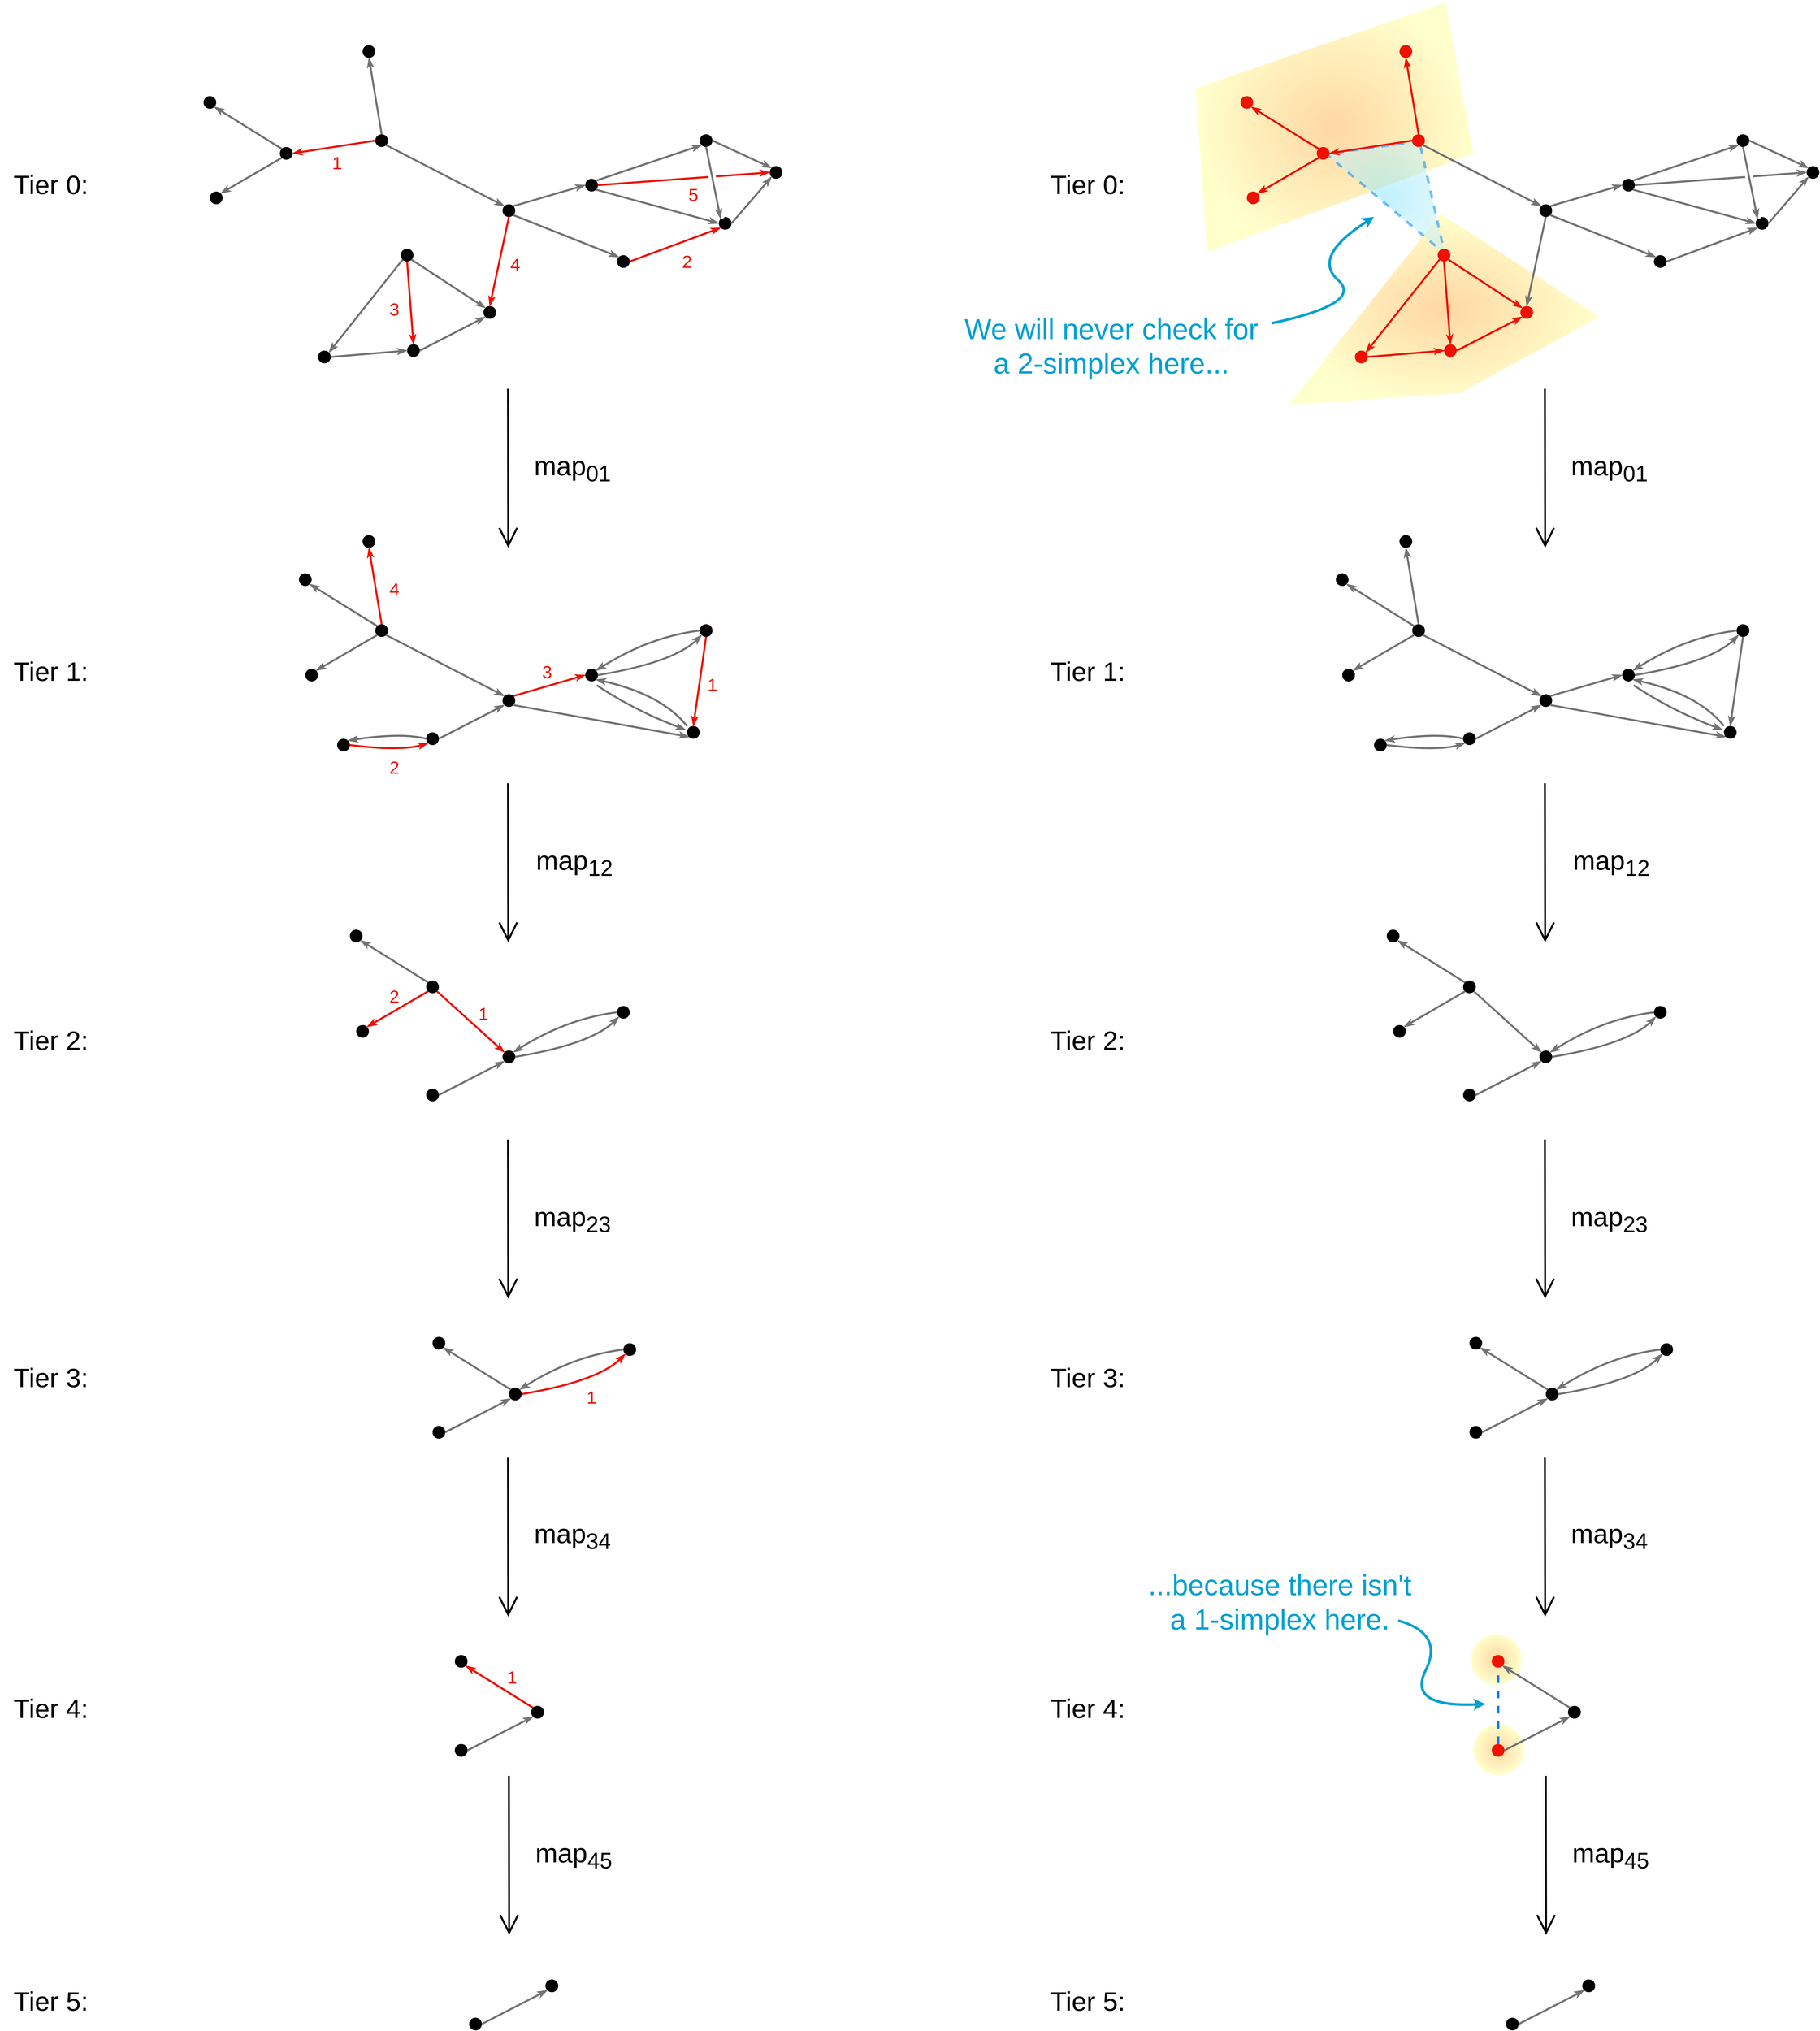 <mxfile version="21.1.2" type="device">
  <diagram name="Page-1" id="gRb4Nd-JHRXPDlROZ7EG">
    <mxGraphModel dx="7427" dy="6567" grid="0" gridSize="10" guides="1" tooltips="1" connect="1" arrows="1" fold="1" page="1" pageScale="1" pageWidth="1700" pageHeight="1100" math="0" shadow="0">
      <root>
        <mxCell id="0" />
        <mxCell id="1" parent="0" />
        <mxCell id="hybEGSboPCoFTy7mBSYs-347" value="" style="verticalLabelPosition=bottom;verticalAlign=top;html=1;shape=mxgraph.basic.polygon;polyCoords=[[0.49,0],[0,1],[0.55,0.94],[1,0.54]];polyline=0;perimeter=none;fillColor=#FFD7A3;strokeColor=none;gradientColor=#FFFFCC;gradientDirection=radial;" vertex="1" parent="1">
          <mxGeometry x="2395.96" y="-741" width="488.08" height="300" as="geometry" />
        </mxCell>
        <mxCell id="hybEGSboPCoFTy7mBSYs-352" value="" style="verticalLabelPosition=bottom;verticalAlign=top;html=1;shape=mxgraph.basic.polygon;polyCoords=[[0.9,0.01],[0,0.35],[0.04,1],[1,0.61]];polyline=0;perimeter=none;fillColor=#FFD7A3;strokeColor=none;gradientColor=#FFFFCC;gradientDirection=radial;" vertex="1" parent="1">
          <mxGeometry x="2249.71" y="-1077" width="436.29" height="396" as="geometry" />
        </mxCell>
        <mxCell id="hybEGSboPCoFTy7mBSYs-358" value="" style="verticalLabelPosition=bottom;verticalAlign=top;html=1;shape=mxgraph.basic.polygon;polyCoords=[[0.33,0],[0,0.11],[0.42,0.97]];polyline=0;perimeter=none;fillColor=#83E4FC;strokeColor=#037FFC;gradientDirection=radial;dashed=1;strokeWidth=4;gradientColor=#C0F0FC;opacity=50;" vertex="1" parent="1">
          <mxGeometry x="2455" y="-855" width="443" height="182" as="geometry" />
        </mxCell>
        <mxCell id="hybEGSboPCoFTy7mBSYs-349" value="" style="ellipse;whiteSpace=wrap;html=1;aspect=fixed;fillColor=#FFD7A3;gradientColor=#FFFFCC;gradientDirection=radial;strokeColor=none;" vertex="1" parent="1">
          <mxGeometry x="2682" y="1491" width="80" height="80" as="geometry" />
        </mxCell>
        <mxCell id="hybEGSboPCoFTy7mBSYs-348" value="" style="ellipse;whiteSpace=wrap;html=1;aspect=fixed;fillColor=#FFD7A3;gradientColor=#FFFFCC;gradientDirection=radial;strokeColor=none;" vertex="1" parent="1">
          <mxGeometry x="2686" y="1633" width="80" height="80" as="geometry" />
        </mxCell>
        <mxCell id="hybEGSboPCoFTy7mBSYs-1" value="" style="ellipse;whiteSpace=wrap;html=1;aspect=fixed;strokeColor=none;fillColor=#000000;" vertex="1" parent="1">
          <mxGeometry x="1160" y="-756" width="20" height="20" as="geometry" />
        </mxCell>
        <mxCell id="hybEGSboPCoFTy7mBSYs-4" value="" style="ellipse;whiteSpace=wrap;html=1;aspect=fixed;strokeColor=none;fillColor=#000000;" vertex="1" parent="1">
          <mxGeometry x="1470" y="-866" width="20" height="20" as="geometry" />
        </mxCell>
        <mxCell id="hybEGSboPCoFTy7mBSYs-5" value="" style="ellipse;whiteSpace=wrap;html=1;aspect=fixed;strokeColor=none;fillColor=#000000;" vertex="1" parent="1">
          <mxGeometry x="1340" y="-676" width="20" height="20" as="geometry" />
        </mxCell>
        <mxCell id="hybEGSboPCoFTy7mBSYs-6" value="" style="ellipse;whiteSpace=wrap;html=1;aspect=fixed;strokeColor=none;fillColor=#000000;" vertex="1" parent="1">
          <mxGeometry x="1290" y="-796" width="20" height="20" as="geometry" />
        </mxCell>
        <mxCell id="hybEGSboPCoFTy7mBSYs-7" value="" style="ellipse;whiteSpace=wrap;html=1;aspect=fixed;strokeColor=none;fillColor=#000000;" vertex="1" parent="1">
          <mxGeometry x="1500" y="-736" width="20" height="20" as="geometry" />
        </mxCell>
        <mxCell id="hybEGSboPCoFTy7mBSYs-8" value="" style="ellipse;whiteSpace=wrap;html=1;aspect=fixed;strokeColor=none;fillColor=#000000;" vertex="1" parent="1">
          <mxGeometry x="1580" y="-816" width="20" height="20" as="geometry" />
        </mxCell>
        <mxCell id="hybEGSboPCoFTy7mBSYs-9" value="" style="ellipse;whiteSpace=wrap;html=1;aspect=fixed;strokeColor=none;fillColor=#000000;" vertex="1" parent="1">
          <mxGeometry x="960" y="-866" width="20" height="20" as="geometry" />
        </mxCell>
        <mxCell id="hybEGSboPCoFTy7mBSYs-10" value="" style="ellipse;whiteSpace=wrap;html=1;aspect=fixed;strokeColor=none;fillColor=#000000;" vertex="1" parent="1">
          <mxGeometry x="1010" y="-536" width="20" height="20" as="geometry" />
        </mxCell>
        <mxCell id="hybEGSboPCoFTy7mBSYs-11" value="" style="ellipse;whiteSpace=wrap;html=1;aspect=fixed;strokeColor=none;fillColor=#000000;" vertex="1" parent="1">
          <mxGeometry x="1130" y="-596" width="20" height="20" as="geometry" />
        </mxCell>
        <mxCell id="hybEGSboPCoFTy7mBSYs-12" value="" style="ellipse;whiteSpace=wrap;html=1;aspect=fixed;strokeColor=none;fillColor=#000000;" vertex="1" parent="1">
          <mxGeometry x="1000" y="-686" width="20" height="20" as="geometry" />
        </mxCell>
        <mxCell id="hybEGSboPCoFTy7mBSYs-13" value="" style="ellipse;whiteSpace=wrap;html=1;aspect=fixed;strokeColor=none;fillColor=#000000;" vertex="1" parent="1">
          <mxGeometry x="870" y="-526" width="20" height="20" as="geometry" />
        </mxCell>
        <mxCell id="hybEGSboPCoFTy7mBSYs-14" value="" style="ellipse;whiteSpace=wrap;html=1;aspect=fixed;strokeColor=none;fillColor=#000000;" vertex="1" parent="1">
          <mxGeometry x="940" y="-1006" width="20" height="20" as="geometry" />
        </mxCell>
        <mxCell id="hybEGSboPCoFTy7mBSYs-15" value="" style="ellipse;whiteSpace=wrap;html=1;aspect=fixed;strokeColor=none;fillColor=#000000;" vertex="1" parent="1">
          <mxGeometry x="810" y="-846" width="20" height="20" as="geometry" />
        </mxCell>
        <mxCell id="hybEGSboPCoFTy7mBSYs-16" value="" style="ellipse;whiteSpace=wrap;html=1;aspect=fixed;strokeColor=none;fillColor=#000000;" vertex="1" parent="1">
          <mxGeometry x="690" y="-926" width="20" height="20" as="geometry" />
        </mxCell>
        <mxCell id="hybEGSboPCoFTy7mBSYs-17" value="" style="ellipse;whiteSpace=wrap;html=1;aspect=fixed;strokeColor=none;fillColor=#000000;" vertex="1" parent="1">
          <mxGeometry x="700" y="-776" width="20" height="20" as="geometry" />
        </mxCell>
        <mxCell id="hybEGSboPCoFTy7mBSYs-18" value="" style="endArrow=classicThin;html=1;rounded=0;endFill=1;strokeWidth=3;entryX=0;entryY=0;entryDx=0;entryDy=0;exitX=1;exitY=1;exitDx=0;exitDy=0;jumpStyle=none;jumpSize=21;strokeColor=#737373;" edge="1" parent="1" source="hybEGSboPCoFTy7mBSYs-1" target="hybEGSboPCoFTy7mBSYs-5">
          <mxGeometry width="50" height="50" relative="1" as="geometry">
            <mxPoint x="1200" y="-736" as="sourcePoint" />
            <mxPoint x="1270" y="-766" as="targetPoint" />
          </mxGeometry>
        </mxCell>
        <mxCell id="hybEGSboPCoFTy7mBSYs-20" value="" style="endArrow=classicThin;html=1;rounded=0;endFill=1;strokeWidth=3;entryX=0;entryY=0.5;entryDx=0;entryDy=0;exitX=1;exitY=0;exitDx=0;exitDy=0;jumpStyle=none;jumpSize=21;strokeColor=#737373;" edge="1" parent="1" source="hybEGSboPCoFTy7mBSYs-1" target="hybEGSboPCoFTy7mBSYs-6">
          <mxGeometry width="50" height="50" relative="1" as="geometry">
            <mxPoint x="1187" y="-729" as="sourcePoint" />
            <mxPoint x="1353" y="-663" as="targetPoint" />
          </mxGeometry>
        </mxCell>
        <mxCell id="hybEGSboPCoFTy7mBSYs-21" value="" style="endArrow=classicThin;html=1;rounded=0;endFill=1;strokeWidth=3;entryX=0;entryY=1;entryDx=0;entryDy=0;jumpStyle=none;jumpSize=21;strokeColor=#737373;exitX=1;exitY=0;exitDx=0;exitDy=0;" edge="1" parent="1" source="hybEGSboPCoFTy7mBSYs-6" target="hybEGSboPCoFTy7mBSYs-4">
          <mxGeometry width="50" height="50" relative="1" as="geometry">
            <mxPoint x="1370" y="-856" as="sourcePoint" />
            <mxPoint x="1363" y="-653" as="targetPoint" />
          </mxGeometry>
        </mxCell>
        <mxCell id="hybEGSboPCoFTy7mBSYs-22" value="" style="endArrow=classicThin;html=1;rounded=0;endFill=1;strokeWidth=3;entryX=0;entryY=1;entryDx=0;entryDy=0;exitX=1;exitY=0.5;exitDx=0;exitDy=0;jumpStyle=none;jumpSize=21;strokeColor=#F01000;" edge="1" parent="1" source="hybEGSboPCoFTy7mBSYs-5" target="hybEGSboPCoFTy7mBSYs-7">
          <mxGeometry width="50" height="50" relative="1" as="geometry">
            <mxPoint x="1207" y="-709" as="sourcePoint" />
            <mxPoint x="1373" y="-643" as="targetPoint" />
          </mxGeometry>
        </mxCell>
        <mxCell id="hybEGSboPCoFTy7mBSYs-24" value="" style="endArrow=classicThin;html=1;rounded=0;endFill=1;strokeWidth=3;entryX=0;entryY=0;entryDx=0;entryDy=0;exitX=1;exitY=0.5;exitDx=0;exitDy=0;jumpStyle=none;jumpSize=21;strokeColor=#737373;" edge="1" parent="1" source="hybEGSboPCoFTy7mBSYs-4" target="hybEGSboPCoFTy7mBSYs-8">
          <mxGeometry width="50" height="50" relative="1" as="geometry">
            <mxPoint x="1227" y="-689" as="sourcePoint" />
            <mxPoint x="1393" y="-623" as="targetPoint" />
          </mxGeometry>
        </mxCell>
        <mxCell id="hybEGSboPCoFTy7mBSYs-25" value="" style="endArrow=classicThin;html=1;rounded=0;endFill=1;strokeWidth=3;entryX=0;entryY=1;entryDx=0;entryDy=0;exitX=1;exitY=0.5;exitDx=0;exitDy=0;jumpStyle=none;jumpSize=21;strokeColor=#737373;" edge="1" parent="1" source="hybEGSboPCoFTy7mBSYs-7" target="hybEGSboPCoFTy7mBSYs-8">
          <mxGeometry width="50" height="50" relative="1" as="geometry">
            <mxPoint x="1237" y="-679" as="sourcePoint" />
            <mxPoint x="1403" y="-613" as="targetPoint" />
          </mxGeometry>
        </mxCell>
        <mxCell id="hybEGSboPCoFTy7mBSYs-26" value="" style="endArrow=classicThin;html=1;rounded=0;endFill=1;strokeWidth=3;entryX=0;entryY=0.5;entryDx=0;entryDy=0;exitX=1;exitY=1;exitDx=0;exitDy=0;jumpStyle=none;jumpSize=21;strokeColor=#737373;" edge="1" parent="1" source="hybEGSboPCoFTy7mBSYs-6" target="hybEGSboPCoFTy7mBSYs-7">
          <mxGeometry width="50" height="50" relative="1" as="geometry">
            <mxPoint x="1247" y="-669" as="sourcePoint" />
            <mxPoint x="1413" y="-603" as="targetPoint" />
          </mxGeometry>
        </mxCell>
        <mxCell id="hybEGSboPCoFTy7mBSYs-27" value="" style="endArrow=classicThin;html=1;rounded=0;endFill=1;strokeWidth=3;entryX=0;entryY=0.5;entryDx=0;entryDy=0;exitX=1;exitY=0.5;exitDx=0;exitDy=0;jumpStyle=none;jumpSize=21;strokeColor=#F01000;" edge="1" parent="1" source="hybEGSboPCoFTy7mBSYs-6" target="hybEGSboPCoFTy7mBSYs-8">
          <mxGeometry width="50" height="50" relative="1" as="geometry">
            <mxPoint x="1257" y="-659" as="sourcePoint" />
            <mxPoint x="1423" y="-593" as="targetPoint" />
          </mxGeometry>
        </mxCell>
        <mxCell id="hybEGSboPCoFTy7mBSYs-23" value="" style="endArrow=none;html=1;rounded=0;endFill=0;strokeWidth=12;entryX=0;entryY=0;entryDx=0;entryDy=0;exitX=0.5;exitY=1;exitDx=0;exitDy=0;jumpStyle=none;jumpSize=21;strokeColor=#FFFFFF;" edge="1" parent="1" source="hybEGSboPCoFTy7mBSYs-4" target="hybEGSboPCoFTy7mBSYs-7">
          <mxGeometry width="50" height="50" relative="1" as="geometry">
            <mxPoint x="1217" y="-699" as="sourcePoint" />
            <mxPoint x="1383" y="-633" as="targetPoint" />
          </mxGeometry>
        </mxCell>
        <mxCell id="hybEGSboPCoFTy7mBSYs-28" value="" style="endArrow=classicThin;html=1;rounded=0;endFill=1;strokeWidth=3;entryX=0;entryY=0;entryDx=0;entryDy=0;jumpStyle=none;jumpSize=21;strokeColor=#737373;" edge="1" parent="1" target="hybEGSboPCoFTy7mBSYs-7">
          <mxGeometry width="50" height="50" relative="1" as="geometry">
            <mxPoint x="1480" y="-846" as="sourcePoint" />
            <mxPoint x="1683" y="-623" as="targetPoint" />
          </mxGeometry>
        </mxCell>
        <mxCell id="hybEGSboPCoFTy7mBSYs-29" value="" style="endArrow=classicThin;html=1;rounded=0;endFill=1;strokeWidth=3;entryX=0.5;entryY=0;entryDx=0;entryDy=0;exitX=0.5;exitY=1;exitDx=0;exitDy=0;jumpStyle=none;jumpSize=21;strokeColor=#F01000;" edge="1" parent="1" source="hybEGSboPCoFTy7mBSYs-1" target="hybEGSboPCoFTy7mBSYs-11">
          <mxGeometry width="50" height="50" relative="1" as="geometry">
            <mxPoint x="1187" y="-729" as="sourcePoint" />
            <mxPoint x="1353" y="-663" as="targetPoint" />
          </mxGeometry>
        </mxCell>
        <mxCell id="hybEGSboPCoFTy7mBSYs-30" value="" style="endArrow=classicThin;html=1;rounded=0;endFill=1;strokeWidth=3;entryX=0;entryY=0;entryDx=0;entryDy=0;exitX=1;exitY=1;exitDx=0;exitDy=0;jumpStyle=none;jumpSize=21;strokeColor=#737373;" edge="1" parent="1" source="hybEGSboPCoFTy7mBSYs-12" target="hybEGSboPCoFTy7mBSYs-11">
          <mxGeometry width="50" height="50" relative="1" as="geometry">
            <mxPoint x="1197" y="-719" as="sourcePoint" />
            <mxPoint x="1363" y="-653" as="targetPoint" />
          </mxGeometry>
        </mxCell>
        <mxCell id="hybEGSboPCoFTy7mBSYs-31" value="" style="endArrow=classicThin;html=1;rounded=0;endFill=1;strokeWidth=3;entryX=0.5;entryY=0;entryDx=0;entryDy=0;exitX=0.5;exitY=1;exitDx=0;exitDy=0;jumpStyle=none;jumpSize=21;strokeColor=#F01000;" edge="1" parent="1" source="hybEGSboPCoFTy7mBSYs-12" target="hybEGSboPCoFTy7mBSYs-10">
          <mxGeometry width="50" height="50" relative="1" as="geometry">
            <mxPoint x="1207" y="-709" as="sourcePoint" />
            <mxPoint x="1373" y="-643" as="targetPoint" />
          </mxGeometry>
        </mxCell>
        <mxCell id="hybEGSboPCoFTy7mBSYs-32" value="" style="endArrow=classicThin;html=1;rounded=0;endFill=1;strokeWidth=3;entryX=1;entryY=0;entryDx=0;entryDy=0;exitX=0;exitY=1;exitDx=0;exitDy=0;jumpStyle=none;jumpSize=21;strokeColor=#737373;" edge="1" parent="1" source="hybEGSboPCoFTy7mBSYs-12" target="hybEGSboPCoFTy7mBSYs-13">
          <mxGeometry width="50" height="50" relative="1" as="geometry">
            <mxPoint x="1217" y="-699" as="sourcePoint" />
            <mxPoint x="1383" y="-633" as="targetPoint" />
          </mxGeometry>
        </mxCell>
        <mxCell id="hybEGSboPCoFTy7mBSYs-33" value="" style="endArrow=classicThin;html=1;rounded=0;endFill=1;strokeWidth=3;entryX=0;entryY=0.5;entryDx=0;entryDy=0;exitX=1;exitY=0.5;exitDx=0;exitDy=0;jumpStyle=none;jumpSize=21;strokeColor=#737373;" edge="1" parent="1" source="hybEGSboPCoFTy7mBSYs-13" target="hybEGSboPCoFTy7mBSYs-10">
          <mxGeometry width="50" height="50" relative="1" as="geometry">
            <mxPoint x="1227" y="-689" as="sourcePoint" />
            <mxPoint x="1393" y="-623" as="targetPoint" />
          </mxGeometry>
        </mxCell>
        <mxCell id="hybEGSboPCoFTy7mBSYs-34" value="" style="endArrow=classicThin;html=1;rounded=0;endFill=1;strokeWidth=3;entryX=0;entryY=1;entryDx=0;entryDy=0;exitX=1;exitY=0.5;exitDx=0;exitDy=0;jumpStyle=none;jumpSize=21;strokeColor=#737373;" edge="1" parent="1" source="hybEGSboPCoFTy7mBSYs-10" target="hybEGSboPCoFTy7mBSYs-11">
          <mxGeometry width="50" height="50" relative="1" as="geometry">
            <mxPoint x="1237" y="-679" as="sourcePoint" />
            <mxPoint x="1403" y="-613" as="targetPoint" />
          </mxGeometry>
        </mxCell>
        <mxCell id="hybEGSboPCoFTy7mBSYs-35" value="" style="endArrow=classicThin;html=1;rounded=0;endFill=1;strokeWidth=3;exitX=1;exitY=1;exitDx=0;exitDy=0;jumpStyle=none;jumpSize=21;strokeColor=#737373;entryX=0;entryY=0;entryDx=0;entryDy=0;" edge="1" parent="1" source="hybEGSboPCoFTy7mBSYs-9" target="hybEGSboPCoFTy7mBSYs-1">
          <mxGeometry width="50" height="50" relative="1" as="geometry">
            <mxPoint x="1187" y="-729" as="sourcePoint" />
            <mxPoint x="1150" y="-849" as="targetPoint" />
          </mxGeometry>
        </mxCell>
        <mxCell id="hybEGSboPCoFTy7mBSYs-36" value="" style="endArrow=classicThin;html=1;rounded=0;endFill=1;strokeWidth=3;entryX=0.5;entryY=1;entryDx=0;entryDy=0;exitX=0.5;exitY=0;exitDx=0;exitDy=0;jumpStyle=none;jumpSize=21;strokeColor=#737373;" edge="1" parent="1" source="hybEGSboPCoFTy7mBSYs-9" target="hybEGSboPCoFTy7mBSYs-14">
          <mxGeometry width="50" height="50" relative="1" as="geometry">
            <mxPoint x="1197" y="-719" as="sourcePoint" />
            <mxPoint x="1363" y="-653" as="targetPoint" />
          </mxGeometry>
        </mxCell>
        <mxCell id="hybEGSboPCoFTy7mBSYs-37" value="" style="endArrow=classicThin;html=1;rounded=0;endFill=1;strokeWidth=3;entryX=1;entryY=0.5;entryDx=0;entryDy=0;exitX=0;exitY=0.5;exitDx=0;exitDy=0;jumpStyle=none;jumpSize=21;strokeColor=#F01000;fontColor=#FF330A;" edge="1" parent="1" source="hybEGSboPCoFTy7mBSYs-9" target="hybEGSboPCoFTy7mBSYs-15">
          <mxGeometry width="50" height="50" relative="1" as="geometry">
            <mxPoint x="1207" y="-709" as="sourcePoint" />
            <mxPoint x="1373" y="-643" as="targetPoint" />
          </mxGeometry>
        </mxCell>
        <mxCell id="hybEGSboPCoFTy7mBSYs-38" value="" style="endArrow=classicThin;html=1;rounded=0;endFill=1;strokeWidth=3;entryX=1;entryY=1;entryDx=0;entryDy=0;exitX=0;exitY=0;exitDx=0;exitDy=0;jumpStyle=none;jumpSize=21;strokeColor=#737373;" edge="1" parent="1" source="hybEGSboPCoFTy7mBSYs-15" target="hybEGSboPCoFTy7mBSYs-16">
          <mxGeometry width="50" height="50" relative="1" as="geometry">
            <mxPoint x="1217" y="-699" as="sourcePoint" />
            <mxPoint x="1383" y="-633" as="targetPoint" />
          </mxGeometry>
        </mxCell>
        <mxCell id="hybEGSboPCoFTy7mBSYs-39" value="" style="endArrow=classicThin;html=1;rounded=0;endFill=1;strokeWidth=3;entryX=1;entryY=0;entryDx=0;entryDy=0;exitX=0;exitY=1;exitDx=0;exitDy=0;jumpStyle=none;jumpSize=21;strokeColor=#737373;" edge="1" parent="1" source="hybEGSboPCoFTy7mBSYs-15" target="hybEGSboPCoFTy7mBSYs-17">
          <mxGeometry width="50" height="50" relative="1" as="geometry">
            <mxPoint x="1227" y="-689" as="sourcePoint" />
            <mxPoint x="1393" y="-623" as="targetPoint" />
          </mxGeometry>
        </mxCell>
        <mxCell id="hybEGSboPCoFTy7mBSYs-77" value="" style="ellipse;whiteSpace=wrap;html=1;aspect=fixed;strokeColor=none;fillColor=#000000;" vertex="1" parent="1">
          <mxGeometry x="1160" y="14" width="20" height="20" as="geometry" />
        </mxCell>
        <mxCell id="hybEGSboPCoFTy7mBSYs-78" value="" style="ellipse;whiteSpace=wrap;html=1;aspect=fixed;strokeColor=none;fillColor=#000000;" vertex="1" parent="1">
          <mxGeometry x="1470" y="-96" width="20" height="20" as="geometry" />
        </mxCell>
        <mxCell id="hybEGSboPCoFTy7mBSYs-80" value="" style="ellipse;whiteSpace=wrap;html=1;aspect=fixed;strokeColor=none;fillColor=#000000;" vertex="1" parent="1">
          <mxGeometry x="1290" y="-26" width="20" height="20" as="geometry" />
        </mxCell>
        <mxCell id="hybEGSboPCoFTy7mBSYs-83" value="" style="ellipse;whiteSpace=wrap;html=1;aspect=fixed;strokeColor=none;fillColor=#000000;" vertex="1" parent="1">
          <mxGeometry x="960" y="-96" width="20" height="20" as="geometry" />
        </mxCell>
        <mxCell id="hybEGSboPCoFTy7mBSYs-84" value="" style="ellipse;whiteSpace=wrap;html=1;aspect=fixed;strokeColor=none;fillColor=#000000;" vertex="1" parent="1">
          <mxGeometry x="1040" y="74" width="20" height="20" as="geometry" />
        </mxCell>
        <mxCell id="hybEGSboPCoFTy7mBSYs-87" value="" style="ellipse;whiteSpace=wrap;html=1;aspect=fixed;strokeColor=none;fillColor=#000000;" vertex="1" parent="1">
          <mxGeometry x="900" y="84" width="20" height="20" as="geometry" />
        </mxCell>
        <mxCell id="hybEGSboPCoFTy7mBSYs-88" value="" style="ellipse;whiteSpace=wrap;html=1;aspect=fixed;strokeColor=none;fillColor=#000000;" vertex="1" parent="1">
          <mxGeometry x="940" y="-236" width="20" height="20" as="geometry" />
        </mxCell>
        <mxCell id="hybEGSboPCoFTy7mBSYs-90" value="" style="ellipse;whiteSpace=wrap;html=1;aspect=fixed;strokeColor=none;fillColor=#000000;" vertex="1" parent="1">
          <mxGeometry x="840" y="-176" width="20" height="20" as="geometry" />
        </mxCell>
        <mxCell id="hybEGSboPCoFTy7mBSYs-91" value="" style="ellipse;whiteSpace=wrap;html=1;aspect=fixed;strokeColor=none;fillColor=#000000;" vertex="1" parent="1">
          <mxGeometry x="850" y="-26" width="20" height="20" as="geometry" />
        </mxCell>
        <mxCell id="hybEGSboPCoFTy7mBSYs-92" value="" style="endArrow=classicThin;html=1;rounded=0;endFill=1;strokeWidth=3;entryX=0;entryY=1;entryDx=0;entryDy=0;exitX=1;exitY=1;exitDx=0;exitDy=0;jumpStyle=none;jumpSize=21;strokeColor=#737373;" edge="1" parent="1" source="hybEGSboPCoFTy7mBSYs-77" target="hybEGSboPCoFTy7mBSYs-81">
          <mxGeometry width="50" height="50" relative="1" as="geometry">
            <mxPoint x="1200" y="34" as="sourcePoint" />
            <mxPoint x="1270" y="4" as="targetPoint" />
          </mxGeometry>
        </mxCell>
        <mxCell id="hybEGSboPCoFTy7mBSYs-93" value="" style="endArrow=classicThin;html=1;rounded=0;endFill=1;strokeWidth=3;entryX=0;entryY=0.5;entryDx=0;entryDy=0;exitX=1;exitY=0;exitDx=0;exitDy=0;jumpStyle=none;jumpSize=21;strokeColor=#F01000;" edge="1" parent="1" source="hybEGSboPCoFTy7mBSYs-77" target="hybEGSboPCoFTy7mBSYs-80">
          <mxGeometry width="50" height="50" relative="1" as="geometry">
            <mxPoint x="1187" y="41" as="sourcePoint" />
            <mxPoint x="1353" y="107" as="targetPoint" />
          </mxGeometry>
        </mxCell>
        <mxCell id="hybEGSboPCoFTy7mBSYs-107" value="" style="endArrow=classicThin;html=1;rounded=0;endFill=1;strokeWidth=3;entryX=0;entryY=1;entryDx=0;entryDy=0;exitX=1;exitY=0.5;exitDx=0;exitDy=0;jumpStyle=none;jumpSize=21;strokeColor=#737373;" edge="1" parent="1" source="hybEGSboPCoFTy7mBSYs-84">
          <mxGeometry width="50" height="50" relative="1" as="geometry">
            <mxPoint x="1267" y="-69" as="sourcePoint" />
            <mxPoint x="1162.929" y="31.071" as="targetPoint" />
          </mxGeometry>
        </mxCell>
        <mxCell id="hybEGSboPCoFTy7mBSYs-108" value="" style="endArrow=classicThin;html=1;rounded=0;endFill=1;strokeWidth=3;exitX=1;exitY=1;exitDx=0;exitDy=0;jumpStyle=none;jumpSize=21;strokeColor=#737373;entryX=0;entryY=0;entryDx=0;entryDy=0;" edge="1" parent="1" source="hybEGSboPCoFTy7mBSYs-83" target="hybEGSboPCoFTy7mBSYs-77">
          <mxGeometry width="50" height="50" relative="1" as="geometry">
            <mxPoint x="1187" y="41" as="sourcePoint" />
            <mxPoint x="1150" y="-79" as="targetPoint" />
          </mxGeometry>
        </mxCell>
        <mxCell id="hybEGSboPCoFTy7mBSYs-109" value="" style="endArrow=classicThin;html=1;rounded=0;endFill=1;strokeWidth=3;entryX=0.5;entryY=1;entryDx=0;entryDy=0;exitX=0.5;exitY=0;exitDx=0;exitDy=0;jumpStyle=none;jumpSize=21;strokeColor=#F01000;" edge="1" parent="1" source="hybEGSboPCoFTy7mBSYs-83" target="hybEGSboPCoFTy7mBSYs-88">
          <mxGeometry width="50" height="50" relative="1" as="geometry">
            <mxPoint x="1197" y="51" as="sourcePoint" />
            <mxPoint x="1363" y="117" as="targetPoint" />
          </mxGeometry>
        </mxCell>
        <mxCell id="hybEGSboPCoFTy7mBSYs-111" value="" style="endArrow=classicThin;html=1;rounded=0;endFill=1;strokeWidth=3;entryX=1;entryY=1;entryDx=0;entryDy=0;exitX=0;exitY=0;exitDx=0;exitDy=0;jumpStyle=none;jumpSize=21;strokeColor=#737373;" edge="1" parent="1" target="hybEGSboPCoFTy7mBSYs-90">
          <mxGeometry width="50" height="50" relative="1" as="geometry">
            <mxPoint x="962.929" y="-93.071" as="sourcePoint" />
            <mxPoint x="1533" y="117" as="targetPoint" />
          </mxGeometry>
        </mxCell>
        <mxCell id="hybEGSboPCoFTy7mBSYs-112" value="" style="endArrow=classicThin;html=1;rounded=0;endFill=1;strokeWidth=3;entryX=1;entryY=0;entryDx=0;entryDy=0;exitX=0;exitY=1;exitDx=0;exitDy=0;jumpStyle=none;jumpSize=21;strokeColor=#737373;" edge="1" parent="1" target="hybEGSboPCoFTy7mBSYs-91">
          <mxGeometry width="50" height="50" relative="1" as="geometry">
            <mxPoint x="962.929" y="-78.929" as="sourcePoint" />
            <mxPoint x="1543" y="127" as="targetPoint" />
          </mxGeometry>
        </mxCell>
        <mxCell id="hybEGSboPCoFTy7mBSYs-115" value="" style="curved=1;endArrow=classicThin;html=1;rounded=0;exitX=0;exitY=0.5;exitDx=0;exitDy=0;entryX=1;entryY=0;entryDx=0;entryDy=0;strokeWidth=3;strokeColor=#737373;endFill=1;" edge="1" parent="1" source="hybEGSboPCoFTy7mBSYs-84" target="hybEGSboPCoFTy7mBSYs-87">
          <mxGeometry width="50" height="50" relative="1" as="geometry">
            <mxPoint x="1030" y="-126" as="sourcePoint" />
            <mxPoint x="1080" y="-176" as="targetPoint" />
            <Array as="points">
              <mxPoint x="1000" y="74" />
            </Array>
          </mxGeometry>
        </mxCell>
        <mxCell id="hybEGSboPCoFTy7mBSYs-116" value="" style="curved=1;endArrow=none;html=1;rounded=0;entryX=1;entryY=0.5;entryDx=0;entryDy=0;strokeWidth=3;strokeColor=#F01000;endFill=0;startArrow=classicThin;startFill=1;exitX=0;exitY=1;exitDx=0;exitDy=0;" edge="1" parent="1" source="hybEGSboPCoFTy7mBSYs-84" target="hybEGSboPCoFTy7mBSYs-87">
          <mxGeometry width="50" height="50" relative="1" as="geometry">
            <mxPoint x="1040" y="104" as="sourcePoint" />
            <mxPoint x="927" y="84.0" as="targetPoint" />
            <Array as="points">
              <mxPoint x="1000" y="104" />
            </Array>
          </mxGeometry>
        </mxCell>
        <mxCell id="hybEGSboPCoFTy7mBSYs-117" value="&lt;font color=&quot;#f01000&quot; style=&quot;font-size: 28px;&quot;&gt;1&lt;/font&gt;" style="text;html=1;strokeColor=none;fillColor=none;align=center;verticalAlign=middle;whiteSpace=wrap;rounded=0;strokeWidth=1;fontSize=18;" vertex="1" parent="1">
          <mxGeometry x="870" y="-836" width="60" height="30" as="geometry" />
        </mxCell>
        <mxCell id="hybEGSboPCoFTy7mBSYs-119" value="&lt;font color=&quot;#f01000&quot; style=&quot;font-size: 28px;&quot;&gt;2&lt;/font&gt;" style="text;html=1;strokeColor=none;fillColor=none;align=center;verticalAlign=middle;whiteSpace=wrap;rounded=0;strokeWidth=1;fontSize=18;" vertex="1" parent="1">
          <mxGeometry x="1420" y="-681" width="60" height="30" as="geometry" />
        </mxCell>
        <mxCell id="hybEGSboPCoFTy7mBSYs-120" value="&lt;font color=&quot;#f01000&quot; style=&quot;font-size: 28px;&quot;&gt;3&lt;/font&gt;" style="text;html=1;strokeColor=none;fillColor=none;align=center;verticalAlign=middle;whiteSpace=wrap;rounded=0;strokeWidth=1;fontSize=18;" vertex="1" parent="1">
          <mxGeometry x="960" y="-606" width="60" height="30" as="geometry" />
        </mxCell>
        <mxCell id="hybEGSboPCoFTy7mBSYs-121" value="&lt;font color=&quot;#f01000&quot; style=&quot;font-size: 28px;&quot;&gt;4&lt;/font&gt;" style="text;html=1;strokeColor=none;fillColor=none;align=center;verticalAlign=middle;whiteSpace=wrap;rounded=0;strokeWidth=1;fontSize=18;" vertex="1" parent="1">
          <mxGeometry x="1150" y="-676" width="60" height="30" as="geometry" />
        </mxCell>
        <mxCell id="hybEGSboPCoFTy7mBSYs-122" value="&lt;font color=&quot;#f01000&quot; style=&quot;font-size: 28px;&quot;&gt;5&lt;/font&gt;" style="text;html=1;strokeColor=none;fillColor=none;align=center;verticalAlign=middle;whiteSpace=wrap;rounded=0;strokeWidth=1;fontSize=18;" vertex="1" parent="1">
          <mxGeometry x="1430" y="-786" width="60" height="30" as="geometry" />
        </mxCell>
        <mxCell id="hybEGSboPCoFTy7mBSYs-123" value="" style="curved=1;endArrow=classicThin;html=1;rounded=0;exitX=0;exitY=0.5;exitDx=0;exitDy=0;entryX=1;entryY=0;entryDx=0;entryDy=0;strokeWidth=3;strokeColor=#737373;endFill=1;" edge="1" parent="1" source="hybEGSboPCoFTy7mBSYs-78" target="hybEGSboPCoFTy7mBSYs-80">
          <mxGeometry width="50" height="50" relative="1" as="geometry">
            <mxPoint x="1447" y="-146" as="sourcePoint" />
            <mxPoint x="1324" y="-143" as="targetPoint" />
            <Array as="points">
              <mxPoint x="1390" y="-76" />
            </Array>
          </mxGeometry>
        </mxCell>
        <mxCell id="hybEGSboPCoFTy7mBSYs-124" value="" style="curved=1;endArrow=none;html=1;rounded=0;strokeWidth=3;strokeColor=#737373;endFill=0;startArrow=classicThin;startFill=1;exitX=0;exitY=1;exitDx=0;exitDy=0;entryX=1;entryY=0.5;entryDx=0;entryDy=0;" edge="1" parent="1" source="hybEGSboPCoFTy7mBSYs-78" target="hybEGSboPCoFTy7mBSYs-80">
          <mxGeometry width="50" height="50" relative="1" as="geometry">
            <mxPoint x="1450" y="-139" as="sourcePoint" />
            <mxPoint x="1327" y="-136" as="targetPoint" />
            <Array as="points">
              <mxPoint x="1430" y="-36" />
            </Array>
          </mxGeometry>
        </mxCell>
        <mxCell id="hybEGSboPCoFTy7mBSYs-125" value="" style="curved=1;endArrow=classicThin;html=1;rounded=0;entryX=1;entryY=1;entryDx=0;entryDy=0;strokeWidth=3;strokeColor=#737373;endFill=1;" edge="1" parent="1" target="hybEGSboPCoFTy7mBSYs-80">
          <mxGeometry width="50" height="50" relative="1" as="geometry">
            <mxPoint x="1450" y="64" as="sourcePoint" />
            <mxPoint x="1490" y="-23" as="targetPoint" />
            <Array as="points">
              <mxPoint x="1410" y="14" />
            </Array>
          </mxGeometry>
        </mxCell>
        <mxCell id="hybEGSboPCoFTy7mBSYs-126" value="" style="curved=1;endArrow=none;html=1;rounded=0;strokeWidth=3;strokeColor=#737373;endFill=0;startArrow=classicThin;startFill=1;entryX=0.5;entryY=1;entryDx=0;entryDy=0;" edge="1" parent="1">
          <mxGeometry width="50" height="50" relative="1" as="geometry">
            <mxPoint x="1448" y="70" as="sourcePoint" />
            <mxPoint x="1308" as="targetPoint" />
            <Array as="points">
              <mxPoint x="1368" y="40" />
            </Array>
          </mxGeometry>
        </mxCell>
        <mxCell id="hybEGSboPCoFTy7mBSYs-81" value="" style="ellipse;whiteSpace=wrap;html=1;aspect=fixed;strokeColor=none;fillColor=#000000;" vertex="1" parent="1">
          <mxGeometry x="1450" y="64" width="20" height="20" as="geometry" />
        </mxCell>
        <mxCell id="hybEGSboPCoFTy7mBSYs-101" value="" style="endArrow=classicThin;html=1;rounded=0;endFill=1;strokeWidth=3;entryX=0.5;entryY=0;entryDx=0;entryDy=0;jumpStyle=none;jumpSize=21;strokeColor=#F01000;" edge="1" parent="1" target="hybEGSboPCoFTy7mBSYs-81">
          <mxGeometry width="50" height="50" relative="1" as="geometry">
            <mxPoint x="1480" y="-76" as="sourcePoint" />
            <mxPoint x="1683" y="147" as="targetPoint" />
          </mxGeometry>
        </mxCell>
        <mxCell id="hybEGSboPCoFTy7mBSYs-128" value="" style="ellipse;whiteSpace=wrap;html=1;aspect=fixed;strokeColor=none;fillColor=#000000;" vertex="1" parent="1">
          <mxGeometry x="1160" y="574" width="20" height="20" as="geometry" />
        </mxCell>
        <mxCell id="hybEGSboPCoFTy7mBSYs-131" value="" style="ellipse;whiteSpace=wrap;html=1;aspect=fixed;strokeColor=none;fillColor=#000000;" vertex="1" parent="1">
          <mxGeometry x="1040" y="464" width="20" height="20" as="geometry" />
        </mxCell>
        <mxCell id="hybEGSboPCoFTy7mBSYs-132" value="" style="ellipse;whiteSpace=wrap;html=1;aspect=fixed;strokeColor=none;fillColor=#000000;" vertex="1" parent="1">
          <mxGeometry x="1040" y="634" width="20" height="20" as="geometry" />
        </mxCell>
        <mxCell id="hybEGSboPCoFTy7mBSYs-135" value="" style="ellipse;whiteSpace=wrap;html=1;aspect=fixed;strokeColor=none;fillColor=#000000;" vertex="1" parent="1">
          <mxGeometry x="920" y="384" width="20" height="20" as="geometry" />
        </mxCell>
        <mxCell id="hybEGSboPCoFTy7mBSYs-136" value="" style="ellipse;whiteSpace=wrap;html=1;aspect=fixed;strokeColor=none;fillColor=#000000;" vertex="1" parent="1">
          <mxGeometry x="930" y="534" width="20" height="20" as="geometry" />
        </mxCell>
        <mxCell id="hybEGSboPCoFTy7mBSYs-139" value="" style="endArrow=classicThin;html=1;rounded=0;endFill=1;strokeWidth=3;entryX=0;entryY=1;entryDx=0;entryDy=0;exitX=1;exitY=0.5;exitDx=0;exitDy=0;jumpStyle=none;jumpSize=21;strokeColor=#737373;" edge="1" parent="1" source="hybEGSboPCoFTy7mBSYs-132">
          <mxGeometry width="50" height="50" relative="1" as="geometry">
            <mxPoint x="1267" y="491" as="sourcePoint" />
            <mxPoint x="1162.929" y="591.071" as="targetPoint" />
          </mxGeometry>
        </mxCell>
        <mxCell id="hybEGSboPCoFTy7mBSYs-140" value="" style="endArrow=classicThin;html=1;rounded=0;endFill=1;strokeWidth=3;exitX=1;exitY=1;exitDx=0;exitDy=0;jumpStyle=none;jumpSize=21;strokeColor=#F01000;entryX=0;entryY=0;entryDx=0;entryDy=0;" edge="1" parent="1" source="hybEGSboPCoFTy7mBSYs-131" target="hybEGSboPCoFTy7mBSYs-128">
          <mxGeometry width="50" height="50" relative="1" as="geometry">
            <mxPoint x="1187" y="601" as="sourcePoint" />
            <mxPoint x="1150" y="481" as="targetPoint" />
          </mxGeometry>
        </mxCell>
        <mxCell id="hybEGSboPCoFTy7mBSYs-142" value="" style="endArrow=classicThin;html=1;rounded=0;endFill=1;strokeWidth=3;entryX=1;entryY=1;entryDx=0;entryDy=0;exitX=0;exitY=0;exitDx=0;exitDy=0;jumpStyle=none;jumpSize=21;strokeColor=#737373;" edge="1" parent="1" target="hybEGSboPCoFTy7mBSYs-135">
          <mxGeometry width="50" height="50" relative="1" as="geometry">
            <mxPoint x="1042.929" y="466.929" as="sourcePoint" />
            <mxPoint x="1613" y="677" as="targetPoint" />
          </mxGeometry>
        </mxCell>
        <mxCell id="hybEGSboPCoFTy7mBSYs-143" value="" style="endArrow=classicThin;html=1;rounded=0;endFill=1;strokeWidth=3;entryX=1;entryY=0;entryDx=0;entryDy=0;exitX=0;exitY=1;exitDx=0;exitDy=0;jumpStyle=none;jumpSize=21;strokeColor=#F01000;" edge="1" parent="1" target="hybEGSboPCoFTy7mBSYs-136">
          <mxGeometry width="50" height="50" relative="1" as="geometry">
            <mxPoint x="1042.929" y="481.071" as="sourcePoint" />
            <mxPoint x="1623" y="687" as="targetPoint" />
          </mxGeometry>
        </mxCell>
        <mxCell id="hybEGSboPCoFTy7mBSYs-153" value="&lt;font color=&quot;#f01000&quot; style=&quot;font-size: 28px;&quot;&gt;1&lt;/font&gt;" style="text;html=1;strokeColor=none;fillColor=none;align=center;verticalAlign=middle;whiteSpace=wrap;rounded=0;strokeWidth=1;fontSize=18;" vertex="1" parent="1">
          <mxGeometry x="1460" y="-16" width="60" height="30" as="geometry" />
        </mxCell>
        <mxCell id="hybEGSboPCoFTy7mBSYs-154" value="&lt;font color=&quot;#f01000&quot; style=&quot;font-size: 28px;&quot;&gt;2&lt;/font&gt;" style="text;html=1;strokeColor=none;fillColor=none;align=center;verticalAlign=middle;whiteSpace=wrap;rounded=0;strokeWidth=1;fontSize=18;" vertex="1" parent="1">
          <mxGeometry x="960" y="114" width="60" height="30" as="geometry" />
        </mxCell>
        <mxCell id="hybEGSboPCoFTy7mBSYs-155" value="&lt;font color=&quot;#f01000&quot; style=&quot;font-size: 28px;&quot;&gt;3&lt;/font&gt;" style="text;html=1;strokeColor=none;fillColor=none;align=center;verticalAlign=middle;whiteSpace=wrap;rounded=0;strokeWidth=1;fontSize=18;" vertex="1" parent="1">
          <mxGeometry x="1200" y="-36" width="60" height="30" as="geometry" />
        </mxCell>
        <mxCell id="hybEGSboPCoFTy7mBSYs-156" value="&lt;font color=&quot;#f01000&quot; style=&quot;font-size: 28px;&quot;&gt;4&lt;/font&gt;" style="text;html=1;strokeColor=none;fillColor=none;align=center;verticalAlign=middle;whiteSpace=wrap;rounded=0;strokeWidth=1;fontSize=18;" vertex="1" parent="1">
          <mxGeometry x="960" y="-166" width="60" height="30" as="geometry" />
        </mxCell>
        <mxCell id="hybEGSboPCoFTy7mBSYs-157" value="" style="ellipse;whiteSpace=wrap;html=1;aspect=fixed;strokeColor=none;fillColor=#000000;" vertex="1" parent="1">
          <mxGeometry x="1340" y="504" width="20" height="20" as="geometry" />
        </mxCell>
        <mxCell id="hybEGSboPCoFTy7mBSYs-159" value="" style="curved=1;endArrow=classicThin;html=1;rounded=0;exitX=0;exitY=0.5;exitDx=0;exitDy=0;entryX=1;entryY=0;entryDx=0;entryDy=0;strokeWidth=3;strokeColor=#737373;endFill=1;" edge="1" parent="1" source="hybEGSboPCoFTy7mBSYs-157">
          <mxGeometry width="50" height="50" relative="1" as="geometry">
            <mxPoint x="1317" y="454" as="sourcePoint" />
            <mxPoint x="1177.071" y="576.929" as="targetPoint" />
            <Array as="points">
              <mxPoint x="1260" y="524" />
            </Array>
          </mxGeometry>
        </mxCell>
        <mxCell id="hybEGSboPCoFTy7mBSYs-160" value="" style="curved=1;endArrow=none;html=1;rounded=0;strokeWidth=3;strokeColor=#737373;endFill=0;startArrow=classicThin;startFill=1;exitX=0;exitY=1;exitDx=0;exitDy=0;entryX=1;entryY=0.5;entryDx=0;entryDy=0;" edge="1" parent="1" source="hybEGSboPCoFTy7mBSYs-157">
          <mxGeometry width="50" height="50" relative="1" as="geometry">
            <mxPoint x="1320" y="461" as="sourcePoint" />
            <mxPoint x="1180" y="584" as="targetPoint" />
            <Array as="points">
              <mxPoint x="1300" y="564" />
            </Array>
          </mxGeometry>
        </mxCell>
        <mxCell id="hybEGSboPCoFTy7mBSYs-161" value="&lt;font color=&quot;#f01000&quot; style=&quot;font-size: 28px;&quot;&gt;1&lt;/font&gt;" style="text;html=1;strokeColor=none;fillColor=none;align=center;verticalAlign=middle;whiteSpace=wrap;rounded=0;strokeWidth=1;fontSize=18;" vertex="1" parent="1">
          <mxGeometry x="1100" y="501" width="60" height="30" as="geometry" />
        </mxCell>
        <mxCell id="hybEGSboPCoFTy7mBSYs-166" value="&lt;font color=&quot;#f01000&quot; style=&quot;font-size: 28px;&quot;&gt;2&lt;/font&gt;" style="text;html=1;strokeColor=none;fillColor=none;align=center;verticalAlign=middle;whiteSpace=wrap;rounded=0;strokeWidth=1;fontSize=18;" vertex="1" parent="1">
          <mxGeometry x="960" y="474" width="60" height="30" as="geometry" />
        </mxCell>
        <mxCell id="hybEGSboPCoFTy7mBSYs-168" value="" style="ellipse;whiteSpace=wrap;html=1;aspect=fixed;strokeColor=none;fillColor=#000000;" vertex="1" parent="1">
          <mxGeometry x="1170" y="1104" width="20" height="20" as="geometry" />
        </mxCell>
        <mxCell id="hybEGSboPCoFTy7mBSYs-169" value="" style="ellipse;whiteSpace=wrap;html=1;aspect=fixed;strokeColor=none;fillColor=#000000;" vertex="1" parent="1">
          <mxGeometry x="1170" y="1104" width="20" height="20" as="geometry" />
        </mxCell>
        <mxCell id="hybEGSboPCoFTy7mBSYs-170" value="" style="ellipse;whiteSpace=wrap;html=1;aspect=fixed;strokeColor=none;fillColor=#000000;" vertex="1" parent="1">
          <mxGeometry x="1050" y="1164" width="20" height="20" as="geometry" />
        </mxCell>
        <mxCell id="hybEGSboPCoFTy7mBSYs-171" value="" style="ellipse;whiteSpace=wrap;html=1;aspect=fixed;strokeColor=none;fillColor=#000000;" vertex="1" parent="1">
          <mxGeometry x="1050" y="1024" width="20" height="20" as="geometry" />
        </mxCell>
        <mxCell id="hybEGSboPCoFTy7mBSYs-173" value="" style="endArrow=classicThin;html=1;rounded=0;endFill=1;strokeWidth=3;entryX=0;entryY=1;entryDx=0;entryDy=0;exitX=1;exitY=0.5;exitDx=0;exitDy=0;jumpStyle=none;jumpSize=21;strokeColor=#737373;" edge="1" parent="1" source="hybEGSboPCoFTy7mBSYs-170">
          <mxGeometry width="50" height="50" relative="1" as="geometry">
            <mxPoint x="1277" y="1021" as="sourcePoint" />
            <mxPoint x="1172.929" y="1121.071" as="targetPoint" />
          </mxGeometry>
        </mxCell>
        <mxCell id="hybEGSboPCoFTy7mBSYs-175" value="" style="endArrow=classicThin;html=1;rounded=0;endFill=1;strokeWidth=3;entryX=1;entryY=1;entryDx=0;entryDy=0;exitX=0;exitY=0;exitDx=0;exitDy=0;jumpStyle=none;jumpSize=21;strokeColor=#737373;" edge="1" parent="1" target="hybEGSboPCoFTy7mBSYs-171">
          <mxGeometry width="50" height="50" relative="1" as="geometry">
            <mxPoint x="1172.929" y="1106.929" as="sourcePoint" />
            <mxPoint x="1743" y="1317" as="targetPoint" />
          </mxGeometry>
        </mxCell>
        <mxCell id="hybEGSboPCoFTy7mBSYs-178" value="" style="ellipse;whiteSpace=wrap;html=1;aspect=fixed;strokeColor=none;fillColor=#000000;" vertex="1" parent="1">
          <mxGeometry x="1350" y="1034" width="20" height="20" as="geometry" />
        </mxCell>
        <mxCell id="hybEGSboPCoFTy7mBSYs-179" value="" style="curved=1;endArrow=classicThin;html=1;rounded=0;exitX=0;exitY=0.5;exitDx=0;exitDy=0;entryX=1;entryY=0;entryDx=0;entryDy=0;strokeWidth=3;strokeColor=#737373;endFill=1;" edge="1" parent="1" source="hybEGSboPCoFTy7mBSYs-178">
          <mxGeometry width="50" height="50" relative="1" as="geometry">
            <mxPoint x="1327" y="984" as="sourcePoint" />
            <mxPoint x="1187.071" y="1106.929" as="targetPoint" />
            <Array as="points">
              <mxPoint x="1270" y="1054" />
            </Array>
          </mxGeometry>
        </mxCell>
        <mxCell id="hybEGSboPCoFTy7mBSYs-180" value="" style="curved=1;endArrow=none;html=1;rounded=0;strokeWidth=3;strokeColor=#F01000;endFill=0;startArrow=classicThin;startFill=1;exitX=0;exitY=1;exitDx=0;exitDy=0;entryX=1;entryY=0.5;entryDx=0;entryDy=0;" edge="1" parent="1" source="hybEGSboPCoFTy7mBSYs-178">
          <mxGeometry width="50" height="50" relative="1" as="geometry">
            <mxPoint x="1330" y="991" as="sourcePoint" />
            <mxPoint x="1190" y="1114" as="targetPoint" />
            <Array as="points">
              <mxPoint x="1310" y="1094" />
            </Array>
          </mxGeometry>
        </mxCell>
        <mxCell id="hybEGSboPCoFTy7mBSYs-183" value="&lt;font color=&quot;#f01000&quot; style=&quot;font-size: 28px;&quot;&gt;1&lt;/font&gt;" style="text;html=1;strokeColor=none;fillColor=none;align=center;verticalAlign=middle;whiteSpace=wrap;rounded=0;strokeWidth=1;fontSize=18;" vertex="1" parent="1">
          <mxGeometry x="1270" y="1104" width="60" height="30" as="geometry" />
        </mxCell>
        <mxCell id="hybEGSboPCoFTy7mBSYs-185" value="" style="ellipse;whiteSpace=wrap;html=1;aspect=fixed;strokeColor=none;fillColor=#000000;" vertex="1" parent="1">
          <mxGeometry x="1205" y="1604" width="20" height="20" as="geometry" />
        </mxCell>
        <mxCell id="hybEGSboPCoFTy7mBSYs-186" value="" style="ellipse;whiteSpace=wrap;html=1;aspect=fixed;strokeColor=none;fillColor=#000000;" vertex="1" parent="1">
          <mxGeometry x="1205" y="1604" width="20" height="20" as="geometry" />
        </mxCell>
        <mxCell id="hybEGSboPCoFTy7mBSYs-187" value="" style="ellipse;whiteSpace=wrap;html=1;aspect=fixed;strokeColor=none;fillColor=#000000;" vertex="1" parent="1">
          <mxGeometry x="1085" y="1664" width="20" height="20" as="geometry" />
        </mxCell>
        <mxCell id="hybEGSboPCoFTy7mBSYs-188" value="" style="ellipse;whiteSpace=wrap;html=1;aspect=fixed;strokeColor=none;fillColor=#000000;" vertex="1" parent="1">
          <mxGeometry x="1085" y="1524" width="20" height="20" as="geometry" />
        </mxCell>
        <mxCell id="hybEGSboPCoFTy7mBSYs-189" value="" style="endArrow=classicThin;html=1;rounded=0;endFill=1;strokeWidth=3;entryX=0;entryY=1;entryDx=0;entryDy=0;exitX=1;exitY=0.5;exitDx=0;exitDy=0;jumpStyle=none;jumpSize=21;strokeColor=#737373;" edge="1" parent="1" source="hybEGSboPCoFTy7mBSYs-187">
          <mxGeometry width="50" height="50" relative="1" as="geometry">
            <mxPoint x="1312" y="1521" as="sourcePoint" />
            <mxPoint x="1207.929" y="1621.071" as="targetPoint" />
          </mxGeometry>
        </mxCell>
        <mxCell id="hybEGSboPCoFTy7mBSYs-190" value="" style="endArrow=classicThin;html=1;rounded=0;endFill=1;strokeWidth=3;entryX=1;entryY=1;entryDx=0;entryDy=0;exitX=0;exitY=0;exitDx=0;exitDy=0;jumpStyle=none;jumpSize=21;strokeColor=#F01000;" edge="1" parent="1" target="hybEGSboPCoFTy7mBSYs-188">
          <mxGeometry width="50" height="50" relative="1" as="geometry">
            <mxPoint x="1207.929" y="1606.929" as="sourcePoint" />
            <mxPoint x="1778" y="1817" as="targetPoint" />
          </mxGeometry>
        </mxCell>
        <mxCell id="hybEGSboPCoFTy7mBSYs-196" value="&lt;font color=&quot;#f01000&quot; style=&quot;font-size: 28px;&quot;&gt;1&lt;/font&gt;" style="text;html=1;strokeColor=none;fillColor=none;align=center;verticalAlign=middle;whiteSpace=wrap;rounded=0;strokeWidth=1;fontSize=18;" vertex="1" parent="1">
          <mxGeometry x="1145" y="1544" width="60" height="30" as="geometry" />
        </mxCell>
        <mxCell id="hybEGSboPCoFTy7mBSYs-198" value="" style="ellipse;whiteSpace=wrap;html=1;aspect=fixed;strokeColor=none;fillColor=#000000;" vertex="1" parent="1">
          <mxGeometry x="1227.5" y="2034" width="20" height="20" as="geometry" />
        </mxCell>
        <mxCell id="hybEGSboPCoFTy7mBSYs-199" value="" style="ellipse;whiteSpace=wrap;html=1;aspect=fixed;strokeColor=none;fillColor=#000000;" vertex="1" parent="1">
          <mxGeometry x="1227.5" y="2034" width="20" height="20" as="geometry" />
        </mxCell>
        <mxCell id="hybEGSboPCoFTy7mBSYs-200" value="" style="ellipse;whiteSpace=wrap;html=1;aspect=fixed;strokeColor=none;fillColor=#000000;" vertex="1" parent="1">
          <mxGeometry x="1107.5" y="2094" width="20" height="20" as="geometry" />
        </mxCell>
        <mxCell id="hybEGSboPCoFTy7mBSYs-202" value="" style="endArrow=classicThin;html=1;rounded=0;endFill=1;strokeWidth=3;entryX=0;entryY=1;entryDx=0;entryDy=0;exitX=1;exitY=0.5;exitDx=0;exitDy=0;jumpStyle=none;jumpSize=21;strokeColor=#737373;" edge="1" parent="1" source="hybEGSboPCoFTy7mBSYs-200">
          <mxGeometry width="50" height="50" relative="1" as="geometry">
            <mxPoint x="1334.5" y="1951" as="sourcePoint" />
            <mxPoint x="1230.429" y="2051.071" as="targetPoint" />
          </mxGeometry>
        </mxCell>
        <mxCell id="hybEGSboPCoFTy7mBSYs-208" value="" style="endArrow=open;html=1;rounded=0;endFill=0;strokeWidth=3;endSize=25;" edge="1" parent="1">
          <mxGeometry width="50" height="50" relative="1" as="geometry">
            <mxPoint x="1168.57" y="-466" as="sourcePoint" />
            <mxPoint x="1169" y="-216" as="targetPoint" />
          </mxGeometry>
        </mxCell>
        <mxCell id="hybEGSboPCoFTy7mBSYs-209" value="" style="endArrow=open;html=1;rounded=0;endFill=0;strokeWidth=3;endSize=25;" edge="1" parent="1">
          <mxGeometry width="50" height="50" relative="1" as="geometry">
            <mxPoint x="1168.57" y="154" as="sourcePoint" />
            <mxPoint x="1169" y="404" as="targetPoint" />
          </mxGeometry>
        </mxCell>
        <mxCell id="hybEGSboPCoFTy7mBSYs-210" value="" style="endArrow=open;html=1;rounded=0;endFill=0;strokeWidth=3;endSize=25;" edge="1" parent="1">
          <mxGeometry width="50" height="50" relative="1" as="geometry">
            <mxPoint x="1168.57" y="714" as="sourcePoint" />
            <mxPoint x="1169" y="964" as="targetPoint" />
          </mxGeometry>
        </mxCell>
        <mxCell id="hybEGSboPCoFTy7mBSYs-211" value="" style="endArrow=open;html=1;rounded=0;endFill=0;strokeWidth=3;endSize=25;" edge="1" parent="1">
          <mxGeometry width="50" height="50" relative="1" as="geometry">
            <mxPoint x="1168.57" y="1214" as="sourcePoint" />
            <mxPoint x="1169" y="1464" as="targetPoint" />
          </mxGeometry>
        </mxCell>
        <mxCell id="hybEGSboPCoFTy7mBSYs-212" value="" style="endArrow=open;html=1;rounded=0;endFill=0;strokeWidth=3;endSize=25;" edge="1" parent="1">
          <mxGeometry width="50" height="50" relative="1" as="geometry">
            <mxPoint x="1170" y="1714" as="sourcePoint" />
            <mxPoint x="1170.43" y="1964" as="targetPoint" />
          </mxGeometry>
        </mxCell>
        <mxCell id="hybEGSboPCoFTy7mBSYs-213" value="&lt;font style=&quot;font-size: 42px;&quot;&gt;Tier 0:&lt;/font&gt;" style="text;html=1;strokeColor=none;fillColor=none;align=center;verticalAlign=middle;whiteSpace=wrap;rounded=0;" vertex="1" parent="1">
          <mxGeometry x="370" y="-831" width="160" height="90" as="geometry" />
        </mxCell>
        <mxCell id="hybEGSboPCoFTy7mBSYs-214" value="&lt;font style=&quot;font-size: 42px;&quot;&gt;Tier 1:&lt;/font&gt;" style="text;html=1;strokeColor=none;fillColor=none;align=center;verticalAlign=middle;whiteSpace=wrap;rounded=0;" vertex="1" parent="1">
          <mxGeometry x="370" y="-66" width="160" height="90" as="geometry" />
        </mxCell>
        <mxCell id="hybEGSboPCoFTy7mBSYs-216" value="&lt;font style=&quot;font-size: 42px;&quot;&gt;Tier 2:&lt;/font&gt;" style="text;html=1;strokeColor=none;fillColor=none;align=center;verticalAlign=middle;whiteSpace=wrap;rounded=0;" vertex="1" parent="1">
          <mxGeometry x="370" y="514" width="160" height="90" as="geometry" />
        </mxCell>
        <mxCell id="hybEGSboPCoFTy7mBSYs-217" value="&lt;font style=&quot;font-size: 42px;&quot;&gt;Tier 3:&lt;/font&gt;" style="text;html=1;strokeColor=none;fillColor=none;align=center;verticalAlign=middle;whiteSpace=wrap;rounded=0;" vertex="1" parent="1">
          <mxGeometry x="370" y="1044" width="160" height="90" as="geometry" />
        </mxCell>
        <mxCell id="hybEGSboPCoFTy7mBSYs-218" value="&lt;font style=&quot;font-size: 42px;&quot;&gt;Tier 4:&lt;/font&gt;" style="text;html=1;strokeColor=none;fillColor=none;align=center;verticalAlign=middle;whiteSpace=wrap;rounded=0;" vertex="1" parent="1">
          <mxGeometry x="370" y="1564" width="160" height="90" as="geometry" />
        </mxCell>
        <mxCell id="hybEGSboPCoFTy7mBSYs-219" value="&lt;font style=&quot;font-size: 42px;&quot;&gt;Tier 5:&lt;/font&gt;" style="text;html=1;strokeColor=none;fillColor=none;align=center;verticalAlign=middle;whiteSpace=wrap;rounded=0;" vertex="1" parent="1">
          <mxGeometry x="370" y="2024" width="160" height="90" as="geometry" />
        </mxCell>
        <mxCell id="hybEGSboPCoFTy7mBSYs-220" value="&lt;font style=&quot;font-size: 42px;&quot;&gt;map&lt;sub&gt;01&lt;/sub&gt;&lt;/font&gt;" style="text;html=1;strokeColor=none;fillColor=none;align=center;verticalAlign=middle;whiteSpace=wrap;rounded=0;" vertex="1" parent="1">
          <mxGeometry x="1190" y="-386" width="160" height="90" as="geometry" />
        </mxCell>
        <mxCell id="hybEGSboPCoFTy7mBSYs-221" value="&lt;font style=&quot;font-size: 42px;&quot;&gt;map&lt;sub&gt;12&lt;/sub&gt;&lt;/font&gt;" style="text;html=1;strokeColor=none;fillColor=none;align=center;verticalAlign=middle;whiteSpace=wrap;rounded=0;" vertex="1" parent="1">
          <mxGeometry x="1193" y="234" width="160" height="90" as="geometry" />
        </mxCell>
        <mxCell id="hybEGSboPCoFTy7mBSYs-222" value="&lt;font style=&quot;font-size: 42px;&quot;&gt;map&lt;sub&gt;23&lt;/sub&gt;&lt;/font&gt;" style="text;html=1;strokeColor=none;fillColor=none;align=center;verticalAlign=middle;whiteSpace=wrap;rounded=0;" vertex="1" parent="1">
          <mxGeometry x="1190" y="794" width="160" height="90" as="geometry" />
        </mxCell>
        <mxCell id="hybEGSboPCoFTy7mBSYs-224" value="&lt;font style=&quot;font-size: 42px;&quot;&gt;map&lt;sub&gt;34&lt;/sub&gt;&lt;/font&gt;" style="text;html=1;strokeColor=none;fillColor=none;align=center;verticalAlign=middle;whiteSpace=wrap;rounded=0;" vertex="1" parent="1">
          <mxGeometry x="1190" y="1292" width="160" height="90" as="geometry" />
        </mxCell>
        <mxCell id="hybEGSboPCoFTy7mBSYs-225" value="&lt;font style=&quot;font-size: 42px;&quot;&gt;map&lt;sub&gt;45&lt;/sub&gt;&lt;/font&gt;" style="text;html=1;strokeColor=none;fillColor=none;align=center;verticalAlign=middle;whiteSpace=wrap;rounded=0;" vertex="1" parent="1">
          <mxGeometry x="1192" y="1794" width="160" height="90" as="geometry" />
        </mxCell>
        <mxCell id="hybEGSboPCoFTy7mBSYs-226" value="" style="ellipse;whiteSpace=wrap;html=1;aspect=fixed;strokeColor=none;fillColor=#000000;" vertex="1" parent="1">
          <mxGeometry x="2790" y="-756" width="20" height="20" as="geometry" />
        </mxCell>
        <mxCell id="hybEGSboPCoFTy7mBSYs-227" value="" style="ellipse;whiteSpace=wrap;html=1;aspect=fixed;strokeColor=none;fillColor=#000000;" vertex="1" parent="1">
          <mxGeometry x="3100" y="-866" width="20" height="20" as="geometry" />
        </mxCell>
        <mxCell id="hybEGSboPCoFTy7mBSYs-228" value="" style="ellipse;whiteSpace=wrap;html=1;aspect=fixed;strokeColor=none;fillColor=#000000;" vertex="1" parent="1">
          <mxGeometry x="2970" y="-676" width="20" height="20" as="geometry" />
        </mxCell>
        <mxCell id="hybEGSboPCoFTy7mBSYs-229" value="" style="ellipse;whiteSpace=wrap;html=1;aspect=fixed;strokeColor=none;fillColor=#000000;" vertex="1" parent="1">
          <mxGeometry x="2920" y="-796" width="20" height="20" as="geometry" />
        </mxCell>
        <mxCell id="hybEGSboPCoFTy7mBSYs-230" value="" style="ellipse;whiteSpace=wrap;html=1;aspect=fixed;strokeColor=none;fillColor=#000000;" vertex="1" parent="1">
          <mxGeometry x="3130" y="-736" width="20" height="20" as="geometry" />
        </mxCell>
        <mxCell id="hybEGSboPCoFTy7mBSYs-231" value="" style="ellipse;whiteSpace=wrap;html=1;aspect=fixed;strokeColor=none;fillColor=#000000;" vertex="1" parent="1">
          <mxGeometry x="3210" y="-816" width="20" height="20" as="geometry" />
        </mxCell>
        <mxCell id="hybEGSboPCoFTy7mBSYs-232" value="" style="ellipse;whiteSpace=wrap;html=1;aspect=fixed;strokeColor=none;fillColor=#F01000;" vertex="1" parent="1">
          <mxGeometry x="2590" y="-866" width="20" height="20" as="geometry" />
        </mxCell>
        <mxCell id="hybEGSboPCoFTy7mBSYs-233" value="" style="ellipse;whiteSpace=wrap;html=1;aspect=fixed;strokeColor=none;fillColor=#F01000;" vertex="1" parent="1">
          <mxGeometry x="2640" y="-536" width="20" height="20" as="geometry" />
        </mxCell>
        <mxCell id="hybEGSboPCoFTy7mBSYs-234" value="" style="ellipse;whiteSpace=wrap;html=1;aspect=fixed;strokeColor=none;fillColor=#F01000;" vertex="1" parent="1">
          <mxGeometry x="2760" y="-596" width="20" height="20" as="geometry" />
        </mxCell>
        <mxCell id="hybEGSboPCoFTy7mBSYs-235" value="" style="ellipse;whiteSpace=wrap;html=1;aspect=fixed;strokeColor=none;fillColor=#F01000;" vertex="1" parent="1">
          <mxGeometry x="2630" y="-686" width="20" height="20" as="geometry" />
        </mxCell>
        <mxCell id="hybEGSboPCoFTy7mBSYs-236" value="" style="ellipse;whiteSpace=wrap;html=1;aspect=fixed;strokeColor=none;fillColor=#F01000;" vertex="1" parent="1">
          <mxGeometry x="2500" y="-526" width="20" height="20" as="geometry" />
        </mxCell>
        <mxCell id="hybEGSboPCoFTy7mBSYs-237" value="" style="ellipse;whiteSpace=wrap;html=1;aspect=fixed;strokeColor=none;fillColor=#F01000;" vertex="1" parent="1">
          <mxGeometry x="2570" y="-1006" width="20" height="20" as="geometry" />
        </mxCell>
        <mxCell id="hybEGSboPCoFTy7mBSYs-238" value="" style="ellipse;whiteSpace=wrap;html=1;aspect=fixed;strokeColor=none;fillColor=#F01000;" vertex="1" parent="1">
          <mxGeometry x="2440" y="-846" width="20" height="20" as="geometry" />
        </mxCell>
        <mxCell id="hybEGSboPCoFTy7mBSYs-239" value="" style="ellipse;whiteSpace=wrap;html=1;aspect=fixed;strokeColor=none;fillColor=#F01000;" vertex="1" parent="1">
          <mxGeometry x="2320" y="-926" width="20" height="20" as="geometry" />
        </mxCell>
        <mxCell id="hybEGSboPCoFTy7mBSYs-240" value="" style="ellipse;whiteSpace=wrap;html=1;aspect=fixed;strokeColor=none;fillColor=#F01000;" vertex="1" parent="1">
          <mxGeometry x="2330" y="-776" width="20" height="20" as="geometry" />
        </mxCell>
        <mxCell id="hybEGSboPCoFTy7mBSYs-241" value="" style="endArrow=classicThin;html=1;rounded=0;endFill=1;strokeWidth=3;entryX=0;entryY=0;entryDx=0;entryDy=0;exitX=1;exitY=1;exitDx=0;exitDy=0;jumpStyle=none;jumpSize=21;strokeColor=#737373;" edge="1" parent="1" source="hybEGSboPCoFTy7mBSYs-226" target="hybEGSboPCoFTy7mBSYs-228">
          <mxGeometry width="50" height="50" relative="1" as="geometry">
            <mxPoint x="2830" y="-736" as="sourcePoint" />
            <mxPoint x="2900" y="-766" as="targetPoint" />
          </mxGeometry>
        </mxCell>
        <mxCell id="hybEGSboPCoFTy7mBSYs-242" value="" style="endArrow=classicThin;html=1;rounded=0;endFill=1;strokeWidth=3;entryX=0;entryY=0.5;entryDx=0;entryDy=0;exitX=1;exitY=0;exitDx=0;exitDy=0;jumpStyle=none;jumpSize=21;strokeColor=#737373;" edge="1" parent="1" source="hybEGSboPCoFTy7mBSYs-226" target="hybEGSboPCoFTy7mBSYs-229">
          <mxGeometry width="50" height="50" relative="1" as="geometry">
            <mxPoint x="2817" y="-729" as="sourcePoint" />
            <mxPoint x="2983" y="-663" as="targetPoint" />
          </mxGeometry>
        </mxCell>
        <mxCell id="hybEGSboPCoFTy7mBSYs-243" value="" style="endArrow=classicThin;html=1;rounded=0;endFill=1;strokeWidth=3;entryX=0;entryY=1;entryDx=0;entryDy=0;jumpStyle=none;jumpSize=21;strokeColor=#737373;exitX=1;exitY=0;exitDx=0;exitDy=0;" edge="1" parent="1" source="hybEGSboPCoFTy7mBSYs-229" target="hybEGSboPCoFTy7mBSYs-227">
          <mxGeometry width="50" height="50" relative="1" as="geometry">
            <mxPoint x="3000" y="-856" as="sourcePoint" />
            <mxPoint x="2993" y="-653" as="targetPoint" />
          </mxGeometry>
        </mxCell>
        <mxCell id="hybEGSboPCoFTy7mBSYs-244" value="" style="endArrow=classicThin;html=1;rounded=0;endFill=1;strokeWidth=3;entryX=0;entryY=1;entryDx=0;entryDy=0;exitX=1;exitY=0.5;exitDx=0;exitDy=0;jumpStyle=none;jumpSize=21;strokeColor=#737373;" edge="1" parent="1" source="hybEGSboPCoFTy7mBSYs-228" target="hybEGSboPCoFTy7mBSYs-230">
          <mxGeometry width="50" height="50" relative="1" as="geometry">
            <mxPoint x="2837" y="-709" as="sourcePoint" />
            <mxPoint x="3003" y="-643" as="targetPoint" />
          </mxGeometry>
        </mxCell>
        <mxCell id="hybEGSboPCoFTy7mBSYs-245" value="" style="endArrow=classicThin;html=1;rounded=0;endFill=1;strokeWidth=3;entryX=0;entryY=0;entryDx=0;entryDy=0;exitX=1;exitY=0.5;exitDx=0;exitDy=0;jumpStyle=none;jumpSize=21;strokeColor=#737373;" edge="1" parent="1" source="hybEGSboPCoFTy7mBSYs-227" target="hybEGSboPCoFTy7mBSYs-231">
          <mxGeometry width="50" height="50" relative="1" as="geometry">
            <mxPoint x="2857" y="-689" as="sourcePoint" />
            <mxPoint x="3023" y="-623" as="targetPoint" />
          </mxGeometry>
        </mxCell>
        <mxCell id="hybEGSboPCoFTy7mBSYs-246" value="" style="endArrow=classicThin;html=1;rounded=0;endFill=1;strokeWidth=3;entryX=0;entryY=1;entryDx=0;entryDy=0;exitX=1;exitY=0.5;exitDx=0;exitDy=0;jumpStyle=none;jumpSize=21;strokeColor=#737373;" edge="1" parent="1" source="hybEGSboPCoFTy7mBSYs-230" target="hybEGSboPCoFTy7mBSYs-231">
          <mxGeometry width="50" height="50" relative="1" as="geometry">
            <mxPoint x="2867" y="-679" as="sourcePoint" />
            <mxPoint x="3033" y="-613" as="targetPoint" />
          </mxGeometry>
        </mxCell>
        <mxCell id="hybEGSboPCoFTy7mBSYs-247" value="" style="endArrow=classicThin;html=1;rounded=0;endFill=1;strokeWidth=3;entryX=0;entryY=0.5;entryDx=0;entryDy=0;exitX=1;exitY=1;exitDx=0;exitDy=0;jumpStyle=none;jumpSize=21;strokeColor=#737373;" edge="1" parent="1" source="hybEGSboPCoFTy7mBSYs-229" target="hybEGSboPCoFTy7mBSYs-230">
          <mxGeometry width="50" height="50" relative="1" as="geometry">
            <mxPoint x="2877" y="-669" as="sourcePoint" />
            <mxPoint x="3043" y="-603" as="targetPoint" />
          </mxGeometry>
        </mxCell>
        <mxCell id="hybEGSboPCoFTy7mBSYs-248" value="" style="endArrow=classicThin;html=1;rounded=0;endFill=1;strokeWidth=3;entryX=0;entryY=0.5;entryDx=0;entryDy=0;exitX=1;exitY=0.5;exitDx=0;exitDy=0;jumpStyle=none;jumpSize=21;strokeColor=#737373;" edge="1" parent="1" source="hybEGSboPCoFTy7mBSYs-229" target="hybEGSboPCoFTy7mBSYs-231">
          <mxGeometry width="50" height="50" relative="1" as="geometry">
            <mxPoint x="2887" y="-659" as="sourcePoint" />
            <mxPoint x="3053" y="-593" as="targetPoint" />
          </mxGeometry>
        </mxCell>
        <mxCell id="hybEGSboPCoFTy7mBSYs-249" value="" style="endArrow=none;html=1;rounded=0;endFill=0;strokeWidth=12;entryX=0;entryY=0;entryDx=0;entryDy=0;exitX=0.5;exitY=1;exitDx=0;exitDy=0;jumpStyle=none;jumpSize=21;strokeColor=#FFFFFF;" edge="1" parent="1" source="hybEGSboPCoFTy7mBSYs-227" target="hybEGSboPCoFTy7mBSYs-230">
          <mxGeometry width="50" height="50" relative="1" as="geometry">
            <mxPoint x="2847" y="-699" as="sourcePoint" />
            <mxPoint x="3013" y="-633" as="targetPoint" />
          </mxGeometry>
        </mxCell>
        <mxCell id="hybEGSboPCoFTy7mBSYs-250" value="" style="endArrow=classicThin;html=1;rounded=0;endFill=1;strokeWidth=3;entryX=0;entryY=0;entryDx=0;entryDy=0;jumpStyle=none;jumpSize=21;strokeColor=#737373;" edge="1" parent="1" target="hybEGSboPCoFTy7mBSYs-230">
          <mxGeometry width="50" height="50" relative="1" as="geometry">
            <mxPoint x="3110" y="-846" as="sourcePoint" />
            <mxPoint x="3313" y="-623" as="targetPoint" />
          </mxGeometry>
        </mxCell>
        <mxCell id="hybEGSboPCoFTy7mBSYs-251" value="" style="endArrow=classicThin;html=1;rounded=0;endFill=1;strokeWidth=3;entryX=0.5;entryY=0;entryDx=0;entryDy=0;exitX=0.5;exitY=1;exitDx=0;exitDy=0;jumpStyle=none;jumpSize=21;strokeColor=#737373;" edge="1" parent="1" source="hybEGSboPCoFTy7mBSYs-226" target="hybEGSboPCoFTy7mBSYs-234">
          <mxGeometry width="50" height="50" relative="1" as="geometry">
            <mxPoint x="2817" y="-729" as="sourcePoint" />
            <mxPoint x="2983" y="-663" as="targetPoint" />
          </mxGeometry>
        </mxCell>
        <mxCell id="hybEGSboPCoFTy7mBSYs-252" value="" style="endArrow=classicThin;html=1;rounded=0;endFill=1;strokeWidth=3;entryX=0;entryY=0;entryDx=0;entryDy=0;exitX=1;exitY=1;exitDx=0;exitDy=0;jumpStyle=none;jumpSize=21;strokeColor=#F01000;" edge="1" parent="1" source="hybEGSboPCoFTy7mBSYs-235" target="hybEGSboPCoFTy7mBSYs-234">
          <mxGeometry width="50" height="50" relative="1" as="geometry">
            <mxPoint x="2827" y="-719" as="sourcePoint" />
            <mxPoint x="2993" y="-653" as="targetPoint" />
          </mxGeometry>
        </mxCell>
        <mxCell id="hybEGSboPCoFTy7mBSYs-253" value="" style="endArrow=classicThin;html=1;rounded=0;endFill=1;strokeWidth=3;entryX=0.5;entryY=0;entryDx=0;entryDy=0;exitX=0.5;exitY=1;exitDx=0;exitDy=0;jumpStyle=none;jumpSize=21;strokeColor=#F01000;" edge="1" parent="1" source="hybEGSboPCoFTy7mBSYs-235" target="hybEGSboPCoFTy7mBSYs-233">
          <mxGeometry width="50" height="50" relative="1" as="geometry">
            <mxPoint x="2837" y="-709" as="sourcePoint" />
            <mxPoint x="3003" y="-643" as="targetPoint" />
          </mxGeometry>
        </mxCell>
        <mxCell id="hybEGSboPCoFTy7mBSYs-254" value="" style="endArrow=classicThin;html=1;rounded=0;endFill=1;strokeWidth=3;entryX=1;entryY=0;entryDx=0;entryDy=0;exitX=0;exitY=1;exitDx=0;exitDy=0;jumpStyle=none;jumpSize=21;strokeColor=#F01000;" edge="1" parent="1" source="hybEGSboPCoFTy7mBSYs-235" target="hybEGSboPCoFTy7mBSYs-236">
          <mxGeometry width="50" height="50" relative="1" as="geometry">
            <mxPoint x="2847" y="-699" as="sourcePoint" />
            <mxPoint x="3013" y="-633" as="targetPoint" />
          </mxGeometry>
        </mxCell>
        <mxCell id="hybEGSboPCoFTy7mBSYs-255" value="" style="endArrow=classicThin;html=1;rounded=0;endFill=1;strokeWidth=3;entryX=0;entryY=0.5;entryDx=0;entryDy=0;exitX=1;exitY=0.5;exitDx=0;exitDy=0;jumpStyle=none;jumpSize=21;strokeColor=#F01000;" edge="1" parent="1" source="hybEGSboPCoFTy7mBSYs-236" target="hybEGSboPCoFTy7mBSYs-233">
          <mxGeometry width="50" height="50" relative="1" as="geometry">
            <mxPoint x="2857" y="-689" as="sourcePoint" />
            <mxPoint x="3023" y="-623" as="targetPoint" />
          </mxGeometry>
        </mxCell>
        <mxCell id="hybEGSboPCoFTy7mBSYs-256" value="" style="endArrow=classicThin;html=1;rounded=0;endFill=1;strokeWidth=3;entryX=0;entryY=1;entryDx=0;entryDy=0;exitX=1;exitY=0.5;exitDx=0;exitDy=0;jumpStyle=none;jumpSize=21;strokeColor=#F01000;" edge="1" parent="1" source="hybEGSboPCoFTy7mBSYs-233" target="hybEGSboPCoFTy7mBSYs-234">
          <mxGeometry width="50" height="50" relative="1" as="geometry">
            <mxPoint x="2867" y="-679" as="sourcePoint" />
            <mxPoint x="3033" y="-613" as="targetPoint" />
          </mxGeometry>
        </mxCell>
        <mxCell id="hybEGSboPCoFTy7mBSYs-257" value="" style="endArrow=classicThin;html=1;rounded=0;endFill=1;strokeWidth=3;exitX=1;exitY=1;exitDx=0;exitDy=0;jumpStyle=none;jumpSize=21;strokeColor=#737373;entryX=0;entryY=0;entryDx=0;entryDy=0;" edge="1" parent="1" source="hybEGSboPCoFTy7mBSYs-232" target="hybEGSboPCoFTy7mBSYs-226">
          <mxGeometry width="50" height="50" relative="1" as="geometry">
            <mxPoint x="2817" y="-729" as="sourcePoint" />
            <mxPoint x="2780" y="-849" as="targetPoint" />
          </mxGeometry>
        </mxCell>
        <mxCell id="hybEGSboPCoFTy7mBSYs-258" value="" style="endArrow=classicThin;html=1;rounded=0;endFill=1;strokeWidth=3;entryX=0.5;entryY=1;entryDx=0;entryDy=0;exitX=0.5;exitY=0;exitDx=0;exitDy=0;jumpStyle=none;jumpSize=21;strokeColor=#F01000;" edge="1" parent="1" source="hybEGSboPCoFTy7mBSYs-232" target="hybEGSboPCoFTy7mBSYs-237">
          <mxGeometry width="50" height="50" relative="1" as="geometry">
            <mxPoint x="2827" y="-719" as="sourcePoint" />
            <mxPoint x="2993" y="-653" as="targetPoint" />
          </mxGeometry>
        </mxCell>
        <mxCell id="hybEGSboPCoFTy7mBSYs-260" value="" style="endArrow=classicThin;html=1;rounded=0;endFill=1;strokeWidth=3;entryX=1;entryY=1;entryDx=0;entryDy=0;exitX=0;exitY=0;exitDx=0;exitDy=0;jumpStyle=none;jumpSize=21;strokeColor=#F01000;" edge="1" parent="1" source="hybEGSboPCoFTy7mBSYs-238" target="hybEGSboPCoFTy7mBSYs-239">
          <mxGeometry width="50" height="50" relative="1" as="geometry">
            <mxPoint x="2847" y="-699" as="sourcePoint" />
            <mxPoint x="3013" y="-633" as="targetPoint" />
          </mxGeometry>
        </mxCell>
        <mxCell id="hybEGSboPCoFTy7mBSYs-261" value="" style="endArrow=classicThin;html=1;rounded=0;endFill=1;strokeWidth=3;entryX=1;entryY=0;entryDx=0;entryDy=0;exitX=0;exitY=1;exitDx=0;exitDy=0;jumpStyle=none;jumpSize=21;strokeColor=#F01000;" edge="1" parent="1" source="hybEGSboPCoFTy7mBSYs-238" target="hybEGSboPCoFTy7mBSYs-240">
          <mxGeometry width="50" height="50" relative="1" as="geometry">
            <mxPoint x="2857" y="-689" as="sourcePoint" />
            <mxPoint x="3023" y="-623" as="targetPoint" />
          </mxGeometry>
        </mxCell>
        <mxCell id="hybEGSboPCoFTy7mBSYs-262" value="" style="ellipse;whiteSpace=wrap;html=1;aspect=fixed;strokeColor=none;fillColor=#000000;" vertex="1" parent="1">
          <mxGeometry x="2790" y="14" width="20" height="20" as="geometry" />
        </mxCell>
        <mxCell id="hybEGSboPCoFTy7mBSYs-263" value="" style="ellipse;whiteSpace=wrap;html=1;aspect=fixed;strokeColor=none;fillColor=#000000;" vertex="1" parent="1">
          <mxGeometry x="3100" y="-96" width="20" height="20" as="geometry" />
        </mxCell>
        <mxCell id="hybEGSboPCoFTy7mBSYs-264" value="" style="ellipse;whiteSpace=wrap;html=1;aspect=fixed;strokeColor=none;fillColor=#000000;" vertex="1" parent="1">
          <mxGeometry x="2920" y="-26" width="20" height="20" as="geometry" />
        </mxCell>
        <mxCell id="hybEGSboPCoFTy7mBSYs-265" value="" style="ellipse;whiteSpace=wrap;html=1;aspect=fixed;strokeColor=none;fillColor=#000000;" vertex="1" parent="1">
          <mxGeometry x="2590" y="-96" width="20" height="20" as="geometry" />
        </mxCell>
        <mxCell id="hybEGSboPCoFTy7mBSYs-266" value="" style="ellipse;whiteSpace=wrap;html=1;aspect=fixed;strokeColor=none;fillColor=#000000;" vertex="1" parent="1">
          <mxGeometry x="2670" y="74" width="20" height="20" as="geometry" />
        </mxCell>
        <mxCell id="hybEGSboPCoFTy7mBSYs-267" value="" style="ellipse;whiteSpace=wrap;html=1;aspect=fixed;strokeColor=none;fillColor=#000000;" vertex="1" parent="1">
          <mxGeometry x="2530" y="84" width="20" height="20" as="geometry" />
        </mxCell>
        <mxCell id="hybEGSboPCoFTy7mBSYs-268" value="" style="ellipse;whiteSpace=wrap;html=1;aspect=fixed;strokeColor=none;fillColor=#000000;" vertex="1" parent="1">
          <mxGeometry x="2570" y="-236" width="20" height="20" as="geometry" />
        </mxCell>
        <mxCell id="hybEGSboPCoFTy7mBSYs-269" value="" style="ellipse;whiteSpace=wrap;html=1;aspect=fixed;strokeColor=none;fillColor=#000000;" vertex="1" parent="1">
          <mxGeometry x="2470" y="-176" width="20" height="20" as="geometry" />
        </mxCell>
        <mxCell id="hybEGSboPCoFTy7mBSYs-270" value="" style="ellipse;whiteSpace=wrap;html=1;aspect=fixed;strokeColor=none;fillColor=#000000;" vertex="1" parent="1">
          <mxGeometry x="2480" y="-26" width="20" height="20" as="geometry" />
        </mxCell>
        <mxCell id="hybEGSboPCoFTy7mBSYs-271" value="" style="endArrow=classicThin;html=1;rounded=0;endFill=1;strokeWidth=3;entryX=0;entryY=1;entryDx=0;entryDy=0;exitX=1;exitY=1;exitDx=0;exitDy=0;jumpStyle=none;jumpSize=21;strokeColor=#737373;" edge="1" parent="1" source="hybEGSboPCoFTy7mBSYs-262" target="hybEGSboPCoFTy7mBSYs-289">
          <mxGeometry width="50" height="50" relative="1" as="geometry">
            <mxPoint x="2830" y="34" as="sourcePoint" />
            <mxPoint x="2900" y="4" as="targetPoint" />
          </mxGeometry>
        </mxCell>
        <mxCell id="hybEGSboPCoFTy7mBSYs-272" value="" style="endArrow=classicThin;html=1;rounded=0;endFill=1;strokeWidth=3;entryX=0;entryY=0.5;entryDx=0;entryDy=0;exitX=1;exitY=0;exitDx=0;exitDy=0;jumpStyle=none;jumpSize=21;strokeColor=#737373;" edge="1" parent="1" source="hybEGSboPCoFTy7mBSYs-262" target="hybEGSboPCoFTy7mBSYs-264">
          <mxGeometry width="50" height="50" relative="1" as="geometry">
            <mxPoint x="2817" y="41" as="sourcePoint" />
            <mxPoint x="2983" y="107" as="targetPoint" />
          </mxGeometry>
        </mxCell>
        <mxCell id="hybEGSboPCoFTy7mBSYs-273" value="" style="endArrow=classicThin;html=1;rounded=0;endFill=1;strokeWidth=3;entryX=0;entryY=1;entryDx=0;entryDy=0;exitX=1;exitY=0.5;exitDx=0;exitDy=0;jumpStyle=none;jumpSize=21;strokeColor=#737373;" edge="1" parent="1" source="hybEGSboPCoFTy7mBSYs-266">
          <mxGeometry width="50" height="50" relative="1" as="geometry">
            <mxPoint x="2897" y="-69" as="sourcePoint" />
            <mxPoint x="2792.929" y="31.071" as="targetPoint" />
          </mxGeometry>
        </mxCell>
        <mxCell id="hybEGSboPCoFTy7mBSYs-274" value="" style="endArrow=classicThin;html=1;rounded=0;endFill=1;strokeWidth=3;exitX=1;exitY=1;exitDx=0;exitDy=0;jumpStyle=none;jumpSize=21;strokeColor=#737373;entryX=0;entryY=0;entryDx=0;entryDy=0;" edge="1" parent="1" source="hybEGSboPCoFTy7mBSYs-265" target="hybEGSboPCoFTy7mBSYs-262">
          <mxGeometry width="50" height="50" relative="1" as="geometry">
            <mxPoint x="2817" y="41" as="sourcePoint" />
            <mxPoint x="2780" y="-79" as="targetPoint" />
          </mxGeometry>
        </mxCell>
        <mxCell id="hybEGSboPCoFTy7mBSYs-275" value="" style="endArrow=classicThin;html=1;rounded=0;endFill=1;strokeWidth=3;entryX=0.5;entryY=1;entryDx=0;entryDy=0;exitX=0.5;exitY=0;exitDx=0;exitDy=0;jumpStyle=none;jumpSize=21;strokeColor=#737373;" edge="1" parent="1" source="hybEGSboPCoFTy7mBSYs-265" target="hybEGSboPCoFTy7mBSYs-268">
          <mxGeometry width="50" height="50" relative="1" as="geometry">
            <mxPoint x="2827" y="51" as="sourcePoint" />
            <mxPoint x="2993" y="117" as="targetPoint" />
          </mxGeometry>
        </mxCell>
        <mxCell id="hybEGSboPCoFTy7mBSYs-276" value="" style="endArrow=classicThin;html=1;rounded=0;endFill=1;strokeWidth=3;entryX=1;entryY=1;entryDx=0;entryDy=0;exitX=0;exitY=0;exitDx=0;exitDy=0;jumpStyle=none;jumpSize=21;strokeColor=#737373;" edge="1" parent="1" target="hybEGSboPCoFTy7mBSYs-269">
          <mxGeometry width="50" height="50" relative="1" as="geometry">
            <mxPoint x="2592.929" y="-93.071" as="sourcePoint" />
            <mxPoint x="3163" y="117" as="targetPoint" />
          </mxGeometry>
        </mxCell>
        <mxCell id="hybEGSboPCoFTy7mBSYs-277" value="" style="endArrow=classicThin;html=1;rounded=0;endFill=1;strokeWidth=3;entryX=1;entryY=0;entryDx=0;entryDy=0;exitX=0;exitY=1;exitDx=0;exitDy=0;jumpStyle=none;jumpSize=21;strokeColor=#737373;" edge="1" parent="1" target="hybEGSboPCoFTy7mBSYs-270">
          <mxGeometry width="50" height="50" relative="1" as="geometry">
            <mxPoint x="2592.929" y="-78.929" as="sourcePoint" />
            <mxPoint x="3173" y="127" as="targetPoint" />
          </mxGeometry>
        </mxCell>
        <mxCell id="hybEGSboPCoFTy7mBSYs-278" value="" style="curved=1;endArrow=classicThin;html=1;rounded=0;exitX=0;exitY=0.5;exitDx=0;exitDy=0;entryX=1;entryY=0;entryDx=0;entryDy=0;strokeWidth=3;strokeColor=#737373;endFill=1;" edge="1" parent="1" source="hybEGSboPCoFTy7mBSYs-266" target="hybEGSboPCoFTy7mBSYs-267">
          <mxGeometry width="50" height="50" relative="1" as="geometry">
            <mxPoint x="2660" y="-126" as="sourcePoint" />
            <mxPoint x="2710" y="-176" as="targetPoint" />
            <Array as="points">
              <mxPoint x="2630" y="74" />
            </Array>
          </mxGeometry>
        </mxCell>
        <mxCell id="hybEGSboPCoFTy7mBSYs-279" value="" style="curved=1;endArrow=none;html=1;rounded=0;entryX=1;entryY=0.5;entryDx=0;entryDy=0;strokeWidth=3;strokeColor=#737373;endFill=0;startArrow=classicThin;startFill=1;exitX=0;exitY=1;exitDx=0;exitDy=0;" edge="1" parent="1" source="hybEGSboPCoFTy7mBSYs-266" target="hybEGSboPCoFTy7mBSYs-267">
          <mxGeometry width="50" height="50" relative="1" as="geometry">
            <mxPoint x="2670" y="104" as="sourcePoint" />
            <mxPoint x="2557" y="84.0" as="targetPoint" />
            <Array as="points">
              <mxPoint x="2630" y="104" />
            </Array>
          </mxGeometry>
        </mxCell>
        <mxCell id="hybEGSboPCoFTy7mBSYs-285" value="" style="curved=1;endArrow=classicThin;html=1;rounded=0;exitX=0;exitY=0.5;exitDx=0;exitDy=0;entryX=1;entryY=0;entryDx=0;entryDy=0;strokeWidth=3;strokeColor=#737373;endFill=1;" edge="1" parent="1" source="hybEGSboPCoFTy7mBSYs-263" target="hybEGSboPCoFTy7mBSYs-264">
          <mxGeometry width="50" height="50" relative="1" as="geometry">
            <mxPoint x="3077" y="-146" as="sourcePoint" />
            <mxPoint x="2954" y="-143" as="targetPoint" />
            <Array as="points">
              <mxPoint x="3020" y="-76" />
            </Array>
          </mxGeometry>
        </mxCell>
        <mxCell id="hybEGSboPCoFTy7mBSYs-286" value="" style="curved=1;endArrow=none;html=1;rounded=0;strokeWidth=3;strokeColor=#737373;endFill=0;startArrow=classicThin;startFill=1;exitX=0;exitY=1;exitDx=0;exitDy=0;entryX=1;entryY=0.5;entryDx=0;entryDy=0;" edge="1" parent="1" source="hybEGSboPCoFTy7mBSYs-263" target="hybEGSboPCoFTy7mBSYs-264">
          <mxGeometry width="50" height="50" relative="1" as="geometry">
            <mxPoint x="3080" y="-139" as="sourcePoint" />
            <mxPoint x="2957" y="-136" as="targetPoint" />
            <Array as="points">
              <mxPoint x="3060" y="-36" />
            </Array>
          </mxGeometry>
        </mxCell>
        <mxCell id="hybEGSboPCoFTy7mBSYs-287" value="" style="curved=1;endArrow=classicThin;html=1;rounded=0;entryX=1;entryY=1;entryDx=0;entryDy=0;strokeWidth=3;strokeColor=#737373;endFill=1;" edge="1" parent="1" target="hybEGSboPCoFTy7mBSYs-264">
          <mxGeometry width="50" height="50" relative="1" as="geometry">
            <mxPoint x="3080" y="64" as="sourcePoint" />
            <mxPoint x="3120" y="-23" as="targetPoint" />
            <Array as="points">
              <mxPoint x="3040" y="14" />
            </Array>
          </mxGeometry>
        </mxCell>
        <mxCell id="hybEGSboPCoFTy7mBSYs-288" value="" style="curved=1;endArrow=none;html=1;rounded=0;strokeWidth=3;strokeColor=#737373;endFill=0;startArrow=classicThin;startFill=1;entryX=0.5;entryY=1;entryDx=0;entryDy=0;" edge="1" parent="1">
          <mxGeometry width="50" height="50" relative="1" as="geometry">
            <mxPoint x="3078" y="70" as="sourcePoint" />
            <mxPoint x="2938" as="targetPoint" />
            <Array as="points">
              <mxPoint x="2998" y="40" />
            </Array>
          </mxGeometry>
        </mxCell>
        <mxCell id="hybEGSboPCoFTy7mBSYs-289" value="" style="ellipse;whiteSpace=wrap;html=1;aspect=fixed;strokeColor=none;fillColor=#000000;" vertex="1" parent="1">
          <mxGeometry x="3080" y="64" width="20" height="20" as="geometry" />
        </mxCell>
        <mxCell id="hybEGSboPCoFTy7mBSYs-290" value="" style="endArrow=classicThin;html=1;rounded=0;endFill=1;strokeWidth=3;entryX=0.5;entryY=0;entryDx=0;entryDy=0;jumpStyle=none;jumpSize=21;strokeColor=#737373;" edge="1" parent="1" target="hybEGSboPCoFTy7mBSYs-289">
          <mxGeometry width="50" height="50" relative="1" as="geometry">
            <mxPoint x="3110" y="-76" as="sourcePoint" />
            <mxPoint x="3313" y="147" as="targetPoint" />
          </mxGeometry>
        </mxCell>
        <mxCell id="hybEGSboPCoFTy7mBSYs-291" value="" style="ellipse;whiteSpace=wrap;html=1;aspect=fixed;strokeColor=none;fillColor=#000000;" vertex="1" parent="1">
          <mxGeometry x="2790" y="574" width="20" height="20" as="geometry" />
        </mxCell>
        <mxCell id="hybEGSboPCoFTy7mBSYs-292" value="" style="ellipse;whiteSpace=wrap;html=1;aspect=fixed;strokeColor=none;fillColor=#000000;" vertex="1" parent="1">
          <mxGeometry x="2670" y="464" width="20" height="20" as="geometry" />
        </mxCell>
        <mxCell id="hybEGSboPCoFTy7mBSYs-293" value="" style="ellipse;whiteSpace=wrap;html=1;aspect=fixed;strokeColor=none;fillColor=#000000;" vertex="1" parent="1">
          <mxGeometry x="2670" y="634" width="20" height="20" as="geometry" />
        </mxCell>
        <mxCell id="hybEGSboPCoFTy7mBSYs-294" value="" style="ellipse;whiteSpace=wrap;html=1;aspect=fixed;strokeColor=none;fillColor=#000000;" vertex="1" parent="1">
          <mxGeometry x="2550" y="384" width="20" height="20" as="geometry" />
        </mxCell>
        <mxCell id="hybEGSboPCoFTy7mBSYs-295" value="" style="ellipse;whiteSpace=wrap;html=1;aspect=fixed;strokeColor=none;fillColor=#000000;" vertex="1" parent="1">
          <mxGeometry x="2560" y="534" width="20" height="20" as="geometry" />
        </mxCell>
        <mxCell id="hybEGSboPCoFTy7mBSYs-296" value="" style="endArrow=classicThin;html=1;rounded=0;endFill=1;strokeWidth=3;entryX=0;entryY=1;entryDx=0;entryDy=0;exitX=1;exitY=0.5;exitDx=0;exitDy=0;jumpStyle=none;jumpSize=21;strokeColor=#737373;" edge="1" parent="1" source="hybEGSboPCoFTy7mBSYs-293">
          <mxGeometry width="50" height="50" relative="1" as="geometry">
            <mxPoint x="2897" y="491" as="sourcePoint" />
            <mxPoint x="2792.929" y="591.071" as="targetPoint" />
          </mxGeometry>
        </mxCell>
        <mxCell id="hybEGSboPCoFTy7mBSYs-297" value="" style="endArrow=classicThin;html=1;rounded=0;endFill=1;strokeWidth=3;exitX=1;exitY=1;exitDx=0;exitDy=0;jumpStyle=none;jumpSize=21;strokeColor=#737373;entryX=0;entryY=0;entryDx=0;entryDy=0;" edge="1" parent="1" source="hybEGSboPCoFTy7mBSYs-292" target="hybEGSboPCoFTy7mBSYs-291">
          <mxGeometry width="50" height="50" relative="1" as="geometry">
            <mxPoint x="2817" y="601" as="sourcePoint" />
            <mxPoint x="2780" y="481" as="targetPoint" />
          </mxGeometry>
        </mxCell>
        <mxCell id="hybEGSboPCoFTy7mBSYs-298" value="" style="endArrow=classicThin;html=1;rounded=0;endFill=1;strokeWidth=3;entryX=1;entryY=1;entryDx=0;entryDy=0;exitX=0;exitY=0;exitDx=0;exitDy=0;jumpStyle=none;jumpSize=21;strokeColor=#737373;" edge="1" parent="1" target="hybEGSboPCoFTy7mBSYs-294">
          <mxGeometry width="50" height="50" relative="1" as="geometry">
            <mxPoint x="2672.929" y="466.929" as="sourcePoint" />
            <mxPoint x="3243" y="677" as="targetPoint" />
          </mxGeometry>
        </mxCell>
        <mxCell id="hybEGSboPCoFTy7mBSYs-299" value="" style="endArrow=classicThin;html=1;rounded=0;endFill=1;strokeWidth=3;entryX=1;entryY=0;entryDx=0;entryDy=0;exitX=0;exitY=1;exitDx=0;exitDy=0;jumpStyle=none;jumpSize=21;strokeColor=#737373;" edge="1" parent="1" target="hybEGSboPCoFTy7mBSYs-295">
          <mxGeometry width="50" height="50" relative="1" as="geometry">
            <mxPoint x="2672.929" y="481.071" as="sourcePoint" />
            <mxPoint x="3253" y="687" as="targetPoint" />
          </mxGeometry>
        </mxCell>
        <mxCell id="hybEGSboPCoFTy7mBSYs-304" value="" style="ellipse;whiteSpace=wrap;html=1;aspect=fixed;strokeColor=none;fillColor=#000000;" vertex="1" parent="1">
          <mxGeometry x="2970" y="504" width="20" height="20" as="geometry" />
        </mxCell>
        <mxCell id="hybEGSboPCoFTy7mBSYs-305" value="" style="curved=1;endArrow=classicThin;html=1;rounded=0;exitX=0;exitY=0.5;exitDx=0;exitDy=0;entryX=1;entryY=0;entryDx=0;entryDy=0;strokeWidth=3;strokeColor=#737373;endFill=1;" edge="1" parent="1" source="hybEGSboPCoFTy7mBSYs-304">
          <mxGeometry width="50" height="50" relative="1" as="geometry">
            <mxPoint x="2947" y="454" as="sourcePoint" />
            <mxPoint x="2807.071" y="576.929" as="targetPoint" />
            <Array as="points">
              <mxPoint x="2890" y="524" />
            </Array>
          </mxGeometry>
        </mxCell>
        <mxCell id="hybEGSboPCoFTy7mBSYs-306" value="" style="curved=1;endArrow=none;html=1;rounded=0;strokeWidth=3;strokeColor=#737373;endFill=0;startArrow=classicThin;startFill=1;exitX=0;exitY=1;exitDx=0;exitDy=0;entryX=1;entryY=0.5;entryDx=0;entryDy=0;" edge="1" parent="1" source="hybEGSboPCoFTy7mBSYs-304">
          <mxGeometry width="50" height="50" relative="1" as="geometry">
            <mxPoint x="2950" y="461" as="sourcePoint" />
            <mxPoint x="2810" y="584" as="targetPoint" />
            <Array as="points">
              <mxPoint x="2930" y="564" />
            </Array>
          </mxGeometry>
        </mxCell>
        <mxCell id="hybEGSboPCoFTy7mBSYs-309" value="" style="ellipse;whiteSpace=wrap;html=1;aspect=fixed;strokeColor=none;fillColor=#000000;" vertex="1" parent="1">
          <mxGeometry x="2800" y="1104" width="20" height="20" as="geometry" />
        </mxCell>
        <mxCell id="hybEGSboPCoFTy7mBSYs-310" value="" style="ellipse;whiteSpace=wrap;html=1;aspect=fixed;strokeColor=none;fillColor=#000000;" vertex="1" parent="1">
          <mxGeometry x="2800" y="1104" width="20" height="20" as="geometry" />
        </mxCell>
        <mxCell id="hybEGSboPCoFTy7mBSYs-311" value="" style="ellipse;whiteSpace=wrap;html=1;aspect=fixed;strokeColor=none;fillColor=#000000;" vertex="1" parent="1">
          <mxGeometry x="2680" y="1164" width="20" height="20" as="geometry" />
        </mxCell>
        <mxCell id="hybEGSboPCoFTy7mBSYs-312" value="" style="ellipse;whiteSpace=wrap;html=1;aspect=fixed;strokeColor=none;fillColor=#000000;" vertex="1" parent="1">
          <mxGeometry x="2680" y="1024" width="20" height="20" as="geometry" />
        </mxCell>
        <mxCell id="hybEGSboPCoFTy7mBSYs-313" value="" style="endArrow=classicThin;html=1;rounded=0;endFill=1;strokeWidth=3;entryX=0;entryY=1;entryDx=0;entryDy=0;exitX=1;exitY=0.5;exitDx=0;exitDy=0;jumpStyle=none;jumpSize=21;strokeColor=#737373;" edge="1" parent="1" source="hybEGSboPCoFTy7mBSYs-311">
          <mxGeometry width="50" height="50" relative="1" as="geometry">
            <mxPoint x="2907" y="1021" as="sourcePoint" />
            <mxPoint x="2802.929" y="1121.071" as="targetPoint" />
          </mxGeometry>
        </mxCell>
        <mxCell id="hybEGSboPCoFTy7mBSYs-314" value="" style="endArrow=classicThin;html=1;rounded=0;endFill=1;strokeWidth=3;entryX=1;entryY=1;entryDx=0;entryDy=0;exitX=0;exitY=0;exitDx=0;exitDy=0;jumpStyle=none;jumpSize=21;strokeColor=#737373;" edge="1" parent="1" target="hybEGSboPCoFTy7mBSYs-312">
          <mxGeometry width="50" height="50" relative="1" as="geometry">
            <mxPoint x="2802.929" y="1106.929" as="sourcePoint" />
            <mxPoint x="3373" y="1317" as="targetPoint" />
          </mxGeometry>
        </mxCell>
        <mxCell id="hybEGSboPCoFTy7mBSYs-315" value="" style="ellipse;whiteSpace=wrap;html=1;aspect=fixed;strokeColor=none;fillColor=#000000;" vertex="1" parent="1">
          <mxGeometry x="2980" y="1034" width="20" height="20" as="geometry" />
        </mxCell>
        <mxCell id="hybEGSboPCoFTy7mBSYs-316" value="" style="curved=1;endArrow=classicThin;html=1;rounded=0;exitX=0;exitY=0.5;exitDx=0;exitDy=0;entryX=1;entryY=0;entryDx=0;entryDy=0;strokeWidth=3;strokeColor=#737373;endFill=1;" edge="1" parent="1" source="hybEGSboPCoFTy7mBSYs-315">
          <mxGeometry width="50" height="50" relative="1" as="geometry">
            <mxPoint x="2957" y="984" as="sourcePoint" />
            <mxPoint x="2817.071" y="1106.929" as="targetPoint" />
            <Array as="points">
              <mxPoint x="2900" y="1054" />
            </Array>
          </mxGeometry>
        </mxCell>
        <mxCell id="hybEGSboPCoFTy7mBSYs-317" value="" style="curved=1;endArrow=none;html=1;rounded=0;strokeWidth=3;strokeColor=#737373;endFill=0;startArrow=classicThin;startFill=1;exitX=0;exitY=1;exitDx=0;exitDy=0;entryX=1;entryY=0.5;entryDx=0;entryDy=0;" edge="1" parent="1" source="hybEGSboPCoFTy7mBSYs-315">
          <mxGeometry width="50" height="50" relative="1" as="geometry">
            <mxPoint x="2960" y="991" as="sourcePoint" />
            <mxPoint x="2820" y="1114" as="targetPoint" />
            <Array as="points">
              <mxPoint x="2940" y="1094" />
            </Array>
          </mxGeometry>
        </mxCell>
        <mxCell id="hybEGSboPCoFTy7mBSYs-319" value="" style="ellipse;whiteSpace=wrap;html=1;aspect=fixed;strokeColor=none;fillColor=#000000;" vertex="1" parent="1">
          <mxGeometry x="2835" y="1604" width="20" height="20" as="geometry" />
        </mxCell>
        <mxCell id="hybEGSboPCoFTy7mBSYs-320" value="" style="ellipse;whiteSpace=wrap;html=1;aspect=fixed;strokeColor=none;fillColor=#000000;" vertex="1" parent="1">
          <mxGeometry x="2835" y="1604" width="20" height="20" as="geometry" />
        </mxCell>
        <mxCell id="hybEGSboPCoFTy7mBSYs-321" value="" style="ellipse;whiteSpace=wrap;html=1;aspect=fixed;strokeColor=none;fillColor=#F01000;" vertex="1" parent="1">
          <mxGeometry x="2715" y="1664" width="20" height="20" as="geometry" />
        </mxCell>
        <mxCell id="hybEGSboPCoFTy7mBSYs-322" value="" style="ellipse;whiteSpace=wrap;html=1;aspect=fixed;strokeColor=none;fillColor=#F01000;" vertex="1" parent="1">
          <mxGeometry x="2715" y="1524" width="20" height="20" as="geometry" />
        </mxCell>
        <mxCell id="hybEGSboPCoFTy7mBSYs-323" value="" style="endArrow=classicThin;html=1;rounded=0;endFill=1;strokeWidth=3;entryX=0;entryY=1;entryDx=0;entryDy=0;exitX=1;exitY=0.5;exitDx=0;exitDy=0;jumpStyle=none;jumpSize=21;strokeColor=#737373;" edge="1" parent="1" source="hybEGSboPCoFTy7mBSYs-321">
          <mxGeometry width="50" height="50" relative="1" as="geometry">
            <mxPoint x="2942" y="1521" as="sourcePoint" />
            <mxPoint x="2837.929" y="1621.071" as="targetPoint" />
          </mxGeometry>
        </mxCell>
        <mxCell id="hybEGSboPCoFTy7mBSYs-324" value="" style="endArrow=classicThin;html=1;rounded=0;endFill=1;strokeWidth=3;entryX=1;entryY=1;entryDx=0;entryDy=0;exitX=0;exitY=0;exitDx=0;exitDy=0;jumpStyle=none;jumpSize=21;strokeColor=#737373;" edge="1" parent="1" target="hybEGSboPCoFTy7mBSYs-322">
          <mxGeometry width="50" height="50" relative="1" as="geometry">
            <mxPoint x="2837.929" y="1606.929" as="sourcePoint" />
            <mxPoint x="3408" y="1817" as="targetPoint" />
          </mxGeometry>
        </mxCell>
        <mxCell id="hybEGSboPCoFTy7mBSYs-326" value="" style="ellipse;whiteSpace=wrap;html=1;aspect=fixed;strokeColor=none;fillColor=#000000;" vertex="1" parent="1">
          <mxGeometry x="2857.5" y="2034" width="20" height="20" as="geometry" />
        </mxCell>
        <mxCell id="hybEGSboPCoFTy7mBSYs-327" value="" style="ellipse;whiteSpace=wrap;html=1;aspect=fixed;strokeColor=none;fillColor=#000000;" vertex="1" parent="1">
          <mxGeometry x="2857.5" y="2034" width="20" height="20" as="geometry" />
        </mxCell>
        <mxCell id="hybEGSboPCoFTy7mBSYs-328" value="" style="ellipse;whiteSpace=wrap;html=1;aspect=fixed;strokeColor=none;fillColor=#000000;" vertex="1" parent="1">
          <mxGeometry x="2737.5" y="2094" width="20" height="20" as="geometry" />
        </mxCell>
        <mxCell id="hybEGSboPCoFTy7mBSYs-329" value="" style="endArrow=classicThin;html=1;rounded=0;endFill=1;strokeWidth=3;entryX=0;entryY=1;entryDx=0;entryDy=0;exitX=1;exitY=0.5;exitDx=0;exitDy=0;jumpStyle=none;jumpSize=21;strokeColor=#737373;" edge="1" parent="1" source="hybEGSboPCoFTy7mBSYs-328">
          <mxGeometry width="50" height="50" relative="1" as="geometry">
            <mxPoint x="2964.5" y="1951" as="sourcePoint" />
            <mxPoint x="2860.429" y="2051.071" as="targetPoint" />
          </mxGeometry>
        </mxCell>
        <mxCell id="hybEGSboPCoFTy7mBSYs-330" value="" style="endArrow=open;html=1;rounded=0;endFill=0;strokeWidth=3;endSize=25;" edge="1" parent="1">
          <mxGeometry width="50" height="50" relative="1" as="geometry">
            <mxPoint x="2798.57" y="-466" as="sourcePoint" />
            <mxPoint x="2799" y="-216" as="targetPoint" />
          </mxGeometry>
        </mxCell>
        <mxCell id="hybEGSboPCoFTy7mBSYs-331" value="" style="endArrow=open;html=1;rounded=0;endFill=0;strokeWidth=3;endSize=25;" edge="1" parent="1">
          <mxGeometry width="50" height="50" relative="1" as="geometry">
            <mxPoint x="2798.57" y="154" as="sourcePoint" />
            <mxPoint x="2799" y="404" as="targetPoint" />
          </mxGeometry>
        </mxCell>
        <mxCell id="hybEGSboPCoFTy7mBSYs-332" value="" style="endArrow=open;html=1;rounded=0;endFill=0;strokeWidth=3;endSize=25;" edge="1" parent="1">
          <mxGeometry width="50" height="50" relative="1" as="geometry">
            <mxPoint x="2798.57" y="714" as="sourcePoint" />
            <mxPoint x="2799" y="964" as="targetPoint" />
          </mxGeometry>
        </mxCell>
        <mxCell id="hybEGSboPCoFTy7mBSYs-333" value="" style="endArrow=open;html=1;rounded=0;endFill=0;strokeWidth=3;endSize=25;" edge="1" parent="1">
          <mxGeometry width="50" height="50" relative="1" as="geometry">
            <mxPoint x="2798.57" y="1214" as="sourcePoint" />
            <mxPoint x="2799" y="1464" as="targetPoint" />
          </mxGeometry>
        </mxCell>
        <mxCell id="hybEGSboPCoFTy7mBSYs-334" value="" style="endArrow=open;html=1;rounded=0;endFill=0;strokeWidth=3;endSize=25;" edge="1" parent="1">
          <mxGeometry width="50" height="50" relative="1" as="geometry">
            <mxPoint x="2800" y="1714" as="sourcePoint" />
            <mxPoint x="2800.43" y="1964" as="targetPoint" />
          </mxGeometry>
        </mxCell>
        <mxCell id="hybEGSboPCoFTy7mBSYs-335" value="&lt;font style=&quot;font-size: 42px;&quot;&gt;Tier 0:&lt;/font&gt;" style="text;html=1;strokeColor=none;fillColor=none;align=center;verticalAlign=middle;whiteSpace=wrap;rounded=0;" vertex="1" parent="1">
          <mxGeometry x="2000" y="-831" width="160" height="90" as="geometry" />
        </mxCell>
        <mxCell id="hybEGSboPCoFTy7mBSYs-336" value="&lt;font style=&quot;font-size: 42px;&quot;&gt;Tier 1:&lt;/font&gt;" style="text;html=1;strokeColor=none;fillColor=none;align=center;verticalAlign=middle;whiteSpace=wrap;rounded=0;" vertex="1" parent="1">
          <mxGeometry x="2000" y="-66" width="160" height="90" as="geometry" />
        </mxCell>
        <mxCell id="hybEGSboPCoFTy7mBSYs-337" value="&lt;font style=&quot;font-size: 42px;&quot;&gt;Tier 2:&lt;/font&gt;" style="text;html=1;strokeColor=none;fillColor=none;align=center;verticalAlign=middle;whiteSpace=wrap;rounded=0;" vertex="1" parent="1">
          <mxGeometry x="2000" y="514" width="160" height="90" as="geometry" />
        </mxCell>
        <mxCell id="hybEGSboPCoFTy7mBSYs-338" value="&lt;font style=&quot;font-size: 42px;&quot;&gt;Tier 3:&lt;/font&gt;" style="text;html=1;strokeColor=none;fillColor=none;align=center;verticalAlign=middle;whiteSpace=wrap;rounded=0;" vertex="1" parent="1">
          <mxGeometry x="2000" y="1044" width="160" height="90" as="geometry" />
        </mxCell>
        <mxCell id="hybEGSboPCoFTy7mBSYs-339" value="&lt;font style=&quot;font-size: 42px;&quot;&gt;Tier 4:&lt;/font&gt;" style="text;html=1;strokeColor=none;fillColor=none;align=center;verticalAlign=middle;whiteSpace=wrap;rounded=0;" vertex="1" parent="1">
          <mxGeometry x="2000" y="1564" width="160" height="90" as="geometry" />
        </mxCell>
        <mxCell id="hybEGSboPCoFTy7mBSYs-340" value="&lt;font style=&quot;font-size: 42px;&quot;&gt;Tier 5:&lt;/font&gt;" style="text;html=1;strokeColor=none;fillColor=none;align=center;verticalAlign=middle;whiteSpace=wrap;rounded=0;" vertex="1" parent="1">
          <mxGeometry x="2000" y="2024" width="160" height="90" as="geometry" />
        </mxCell>
        <mxCell id="hybEGSboPCoFTy7mBSYs-341" value="&lt;font style=&quot;font-size: 42px;&quot;&gt;map&lt;sub&gt;01&lt;/sub&gt;&lt;/font&gt;" style="text;html=1;strokeColor=none;fillColor=none;align=center;verticalAlign=middle;whiteSpace=wrap;rounded=0;" vertex="1" parent="1">
          <mxGeometry x="2820" y="-386" width="160" height="90" as="geometry" />
        </mxCell>
        <mxCell id="hybEGSboPCoFTy7mBSYs-342" value="&lt;font style=&quot;font-size: 42px;&quot;&gt;map&lt;sub&gt;12&lt;/sub&gt;&lt;/font&gt;" style="text;html=1;strokeColor=none;fillColor=none;align=center;verticalAlign=middle;whiteSpace=wrap;rounded=0;" vertex="1" parent="1">
          <mxGeometry x="2823" y="234" width="160" height="90" as="geometry" />
        </mxCell>
        <mxCell id="hybEGSboPCoFTy7mBSYs-343" value="&lt;font style=&quot;font-size: 42px;&quot;&gt;map&lt;sub&gt;23&lt;/sub&gt;&lt;/font&gt;" style="text;html=1;strokeColor=none;fillColor=none;align=center;verticalAlign=middle;whiteSpace=wrap;rounded=0;" vertex="1" parent="1">
          <mxGeometry x="2820" y="794" width="160" height="90" as="geometry" />
        </mxCell>
        <mxCell id="hybEGSboPCoFTy7mBSYs-344" value="&lt;font style=&quot;font-size: 42px;&quot;&gt;map&lt;sub&gt;34&lt;/sub&gt;&lt;/font&gt;" style="text;html=1;strokeColor=none;fillColor=none;align=center;verticalAlign=middle;whiteSpace=wrap;rounded=0;" vertex="1" parent="1">
          <mxGeometry x="2820" y="1292" width="160" height="90" as="geometry" />
        </mxCell>
        <mxCell id="hybEGSboPCoFTy7mBSYs-345" value="&lt;font style=&quot;font-size: 42px;&quot;&gt;map&lt;sub&gt;45&lt;/sub&gt;&lt;/font&gt;" style="text;html=1;strokeColor=none;fillColor=none;align=center;verticalAlign=middle;whiteSpace=wrap;rounded=0;" vertex="1" parent="1">
          <mxGeometry x="2822" y="1794" width="160" height="90" as="geometry" />
        </mxCell>
        <mxCell id="hybEGSboPCoFTy7mBSYs-354" value="" style="endArrow=classicThin;html=1;rounded=0;endFill=1;strokeWidth=3;entryX=1;entryY=0.5;entryDx=0;entryDy=0;exitX=0;exitY=0.5;exitDx=0;exitDy=0;jumpStyle=none;jumpSize=21;strokeColor=#F01000;fontColor=#FF330A;" edge="1" parent="1" source="hybEGSboPCoFTy7mBSYs-232" target="hybEGSboPCoFTy7mBSYs-238">
          <mxGeometry width="50" height="50" relative="1" as="geometry">
            <mxPoint x="2590" y="-856" as="sourcePoint" />
            <mxPoint x="2460" y="-836" as="targetPoint" />
          </mxGeometry>
        </mxCell>
        <mxCell id="hybEGSboPCoFTy7mBSYs-360" value="" style="endArrow=none;dashed=1;html=1;rounded=0;strokeColor=#037FFC;strokeWidth=4;entryX=0.5;entryY=1;entryDx=0;entryDy=0;" edge="1" parent="1" source="hybEGSboPCoFTy7mBSYs-321" target="hybEGSboPCoFTy7mBSYs-322">
          <mxGeometry width="50" height="50" relative="1" as="geometry">
            <mxPoint x="2495" y="327" as="sourcePoint" />
            <mxPoint x="2545" y="277" as="targetPoint" />
          </mxGeometry>
        </mxCell>
        <mxCell id="hybEGSboPCoFTy7mBSYs-361" value="&lt;font style=&quot;font-size: 45px;&quot;&gt;We will never check for a 2-simplex here...&lt;/font&gt;" style="text;html=1;strokeColor=none;fillColor=none;align=center;verticalAlign=middle;whiteSpace=wrap;rounded=0;fontColor=#00A0D1;" vertex="1" parent="1">
          <mxGeometry x="1883" y="-548" width="468" height="30" as="geometry" />
        </mxCell>
        <mxCell id="hybEGSboPCoFTy7mBSYs-362" value="&lt;font style=&quot;font-size: 45px;&quot;&gt;...because there isn&#39;t a 1-simplex here.&lt;/font&gt;" style="text;html=1;strokeColor=none;fillColor=none;align=center;verticalAlign=middle;whiteSpace=wrap;rounded=0;fontColor=#00A0D1;" vertex="1" parent="1">
          <mxGeometry x="2160" y="1426" width="444" height="30" as="geometry" />
        </mxCell>
        <mxCell id="hybEGSboPCoFTy7mBSYs-363" value="" style="curved=1;endArrow=classic;html=1;rounded=0;strokeWidth=4;strokeColor=#00A0D1;" edge="1" parent="1">
          <mxGeometry width="50" height="50" relative="1" as="geometry">
            <mxPoint x="2369" y="-569" as="sourcePoint" />
            <mxPoint x="2530" y="-736" as="targetPoint" />
            <Array as="points">
              <mxPoint x="2514.5" y="-600" />
              <mxPoint x="2432" y="-674" />
            </Array>
          </mxGeometry>
        </mxCell>
        <mxCell id="hybEGSboPCoFTy7mBSYs-364" value="" style="curved=1;endArrow=classic;html=1;rounded=0;strokeWidth=4;strokeColor=#00A0D1;" edge="1" parent="1">
          <mxGeometry width="50" height="50" relative="1" as="geometry">
            <mxPoint x="2568" y="1470" as="sourcePoint" />
            <mxPoint x="2705" y="1601" as="targetPoint" />
            <Array as="points">
              <mxPoint x="2640" y="1490" />
              <mxPoint x="2582" y="1607" />
            </Array>
          </mxGeometry>
        </mxCell>
      </root>
    </mxGraphModel>
  </diagram>
</mxfile>
